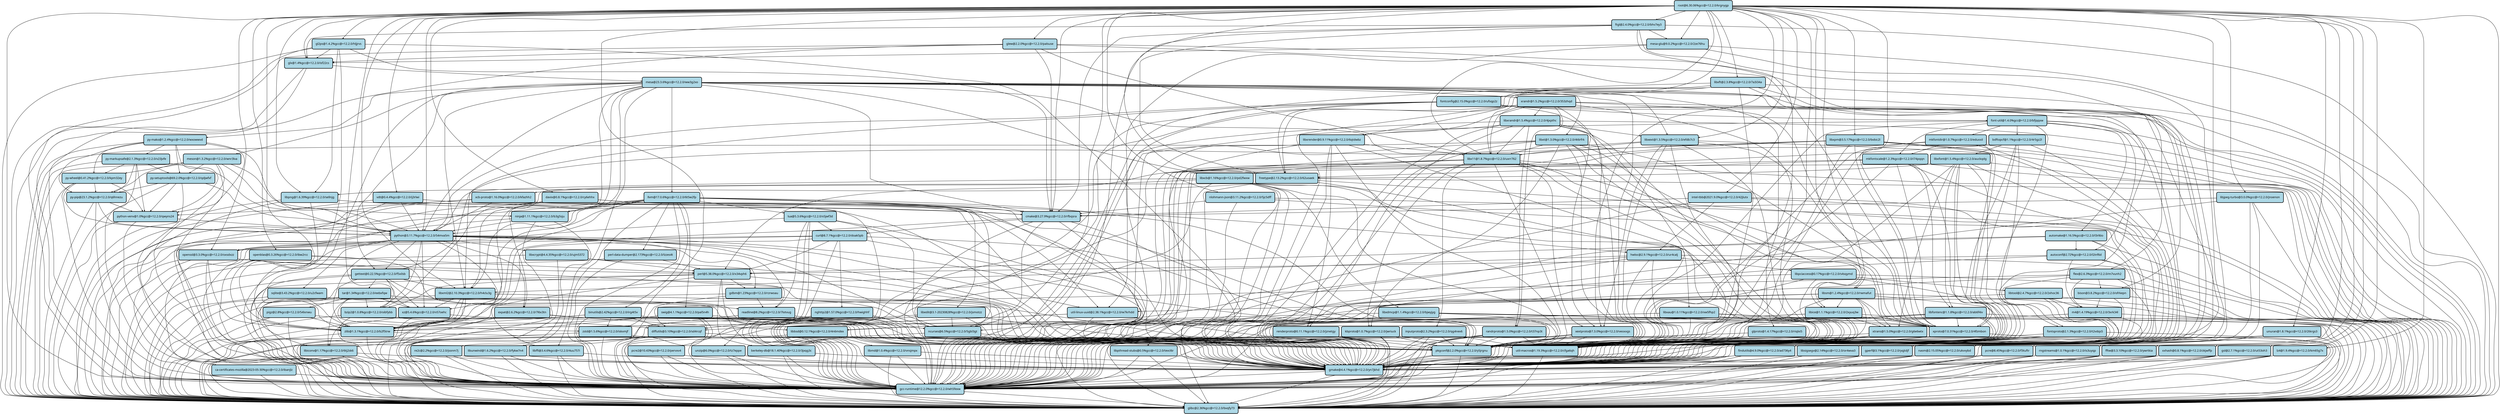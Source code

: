 digraph G {
  labelloc = "b"
  rankdir = "TB"
  ranksep = "1"
  edge[
     penwidth=2
  ]
  node[
     fontname=Monaco,
     penwidth=4,
     fontsize=24,
     margin=.4,
     shape=box,
     fillcolor=lightblue,
     style="rounded,filled"
  ]

  "6tj2sk62jexhvy65uwi4jxkhwbmwqluc" [label="libiconv@1.17%gcc@=12.2.0/6tj2sk6"]
  "l2inf6dz7rbii4kf6a7thsuqvfpp7i5f" [label="autoconf@2.72%gcc@=12.2.0/l2inf6d"]
  "tevcl6rbixeqcj4v36c4qttitbxjppyp" [label="libpthread-stubs@0.5%gcc@=12.2.0/tevcl6r"]
  "pd2fwxw4g2w6loag5kmvmxsaqvhssoey" [label="libxcb@1.16%gcc@=12.2.0/pd2fwxw"]
  "uxrr762kotcoadeix5edhvxl45lvbuwk" [label="libx11@1.8.7%gcc@=12.2.0/uxrr762"]
  "hljjrvsu562p2amgjbn4gd5rbg2nk25m" [label="gl2ps@1.4.2%gcc@=12.2.0/hljjrvs"]
  "ibanjlzcxhn773kev2o6lqnkcnsw6d3u" [label="ca-certificates-mozilla@2023-05-30%gcc@=12.2.0/ibanjlz"]
  "efdb7c3ctufv7kbfj4ee5qncykmltt7b" [label="libxext@1.3.5%gcc@=12.2.0/efdb7c3"]
  "tz7eppew4hzn7eyjjqis6p6xxvuo2kvg" [label="unzip@6.0%gcc@=12.2.0/tz7eppe"]
  "353zhqdx7nz5d6ll5ayqq5hz5b5leyml" [label="xrandr@1.5.2%gcc@=12.2.0/353zhqd"]
  "yn7jkhdpyrariuj4xow4lqsk54x5zhvi" [label="gmake@4.4.1%gcc@=12.2.0/yn7jkhd"]
  "wnr3lva4dv7hj6dvs4rpjlgqnkwzi5vt" [label="meson@1.3.2%gcc@=12.2.0/wnr3lva"]
  "vnsjmpxunhi2d7q5btljqq2v2ihdvffg" [label="libmd@1.0.4%gcc@=12.2.0/vnsjmpx"]
  "palsuse3zxdhuz67yh7anm4gvojijlbn" [label="glew@2.2.0%gcc@=12.2.0/palsuse"]
  "5gbl3gtoufnilsa2c22irjkl2dfq3ldm" [label="ncurses@6.5%gcc@=12.2.0/5gbl3gt"]
  "yqjtdjflwwgi4u4hvskvl5cztrun43ah" [label="gperf@3.1%gcc@=12.2.0/yqjtdjf"]
  "6qtdwbz3r7eg24by6bfhqxf4czzme7pg" [label="libxrender@0.9.11%gcc@=12.2.0/6qtdwbz"]
  "h4clu3griyyshwijblsfzehtuakxci5t" [label="libxml2@2.10.3%gcc@=12.2.0/h4clu3g"]
  "f3tuftrge7miogvhnhpvm5av2srflliv" [label="pcre@8.45%gcc@=12.2.0/f3tuftr"]
  "veoxxgst2qtkps2qz6qpj5ijeeakctmz" [label="xextproto@7.3.0%gcc@=12.2.0/veoxxgs"]
  "rzrwoaugibzyyo5q3ig5p7ng6vrzg5ae" [label="gdbm@1.23%gcc@=12.2.0/rzrwoau"]
  "lzzes4t2rgl6bkuvaqv5gjjesxwgsip3" [label="perl-data-dumper@2.173%gcc@=12.2.0/lzzes4t"]
  "wh5fexwxqmtaec2x5anxzjc7s72vne5a" [label="gcc-runtime@12.2.0%gcc@=12.2.0/wh5fexw"]
  "qwyns24kgbsckobrny5h3agr7rrsam7o" [label="python-venv@1.0%gcc@=12.2.0/qwyns24"]
  "rfbqsral7p5lugfnixuswcr3uj5bvxxw" [label="cmake@3.27.9%gcc@=12.2.0/rfbqsra"]
  "w7krhddwg5zhhrozonlxiznpwmhhmd7l" [label="util-linux-uuid@2.38.1%gcc@=12.2.0/w7krhdd"]
  "i74pqqn2kxk5tmm673tbezfdlcsqh7vf" [label="mkfontscale@1.2.3%gcc@=12.2.0/i74pqqn"]
  "q6hnezuwq2tgyyftknnagx3t7mo6upkm" [label="py-pip@23.1.2%gcc@=12.2.0/q6hnezu"]
  "x5jwf3dv6yj4zzsgliiio7kgfj2mhroc" [label="lua@5.3.6%gcc@=12.2.0/x5jwf3d"]
  "ww3g2xon4luvjcjxt7ofd43taf2nih7r" [label="mesa@23.3.6%gcc@=12.2.0/ww3g2xo"]
  "wxowwvddxt4jbb6yeb5dau6g3cz3tfeh" [label="py-mako@1.2.4%gcc@=12.2.0/wxowwvd"]
  "ab6f4ivhjwgfp5mg6xsp2id7sp4i4c3m" [label="libfontenc@1.1.8%gcc@=12.2.0/ab6f4iv"]
  "ywrtkiamawexe54b35k5jx4zdvvnoces" [label="fftw@3.3.10%gcc@=12.2.0/ywrtkia"]
  "bfjqqxwnbqgi4yp3iwklrsg3uqtzh7ha" [label="font-util@1.4.0%gcc@=12.2.0/bfjqqxw"]
  "s4sqymdpybqrvj5m7hnhicpbhffjrow5" [label="libpciaccess@0.17%gcc@=12.2.0/s4sqymd"]
  "cy6ehhxsmwusxwbghwzw4ibhyoolh5vy" [label="davix@0.8.1%gcc@=12.2.0/cy6ehhx"]
  "jznetgyoudoaucek666oyytzrwqxca52" [label="renderproto@0.11.1%gcc@=12.2.0/jznetgy"]
  "2tkrgs35dq3vdqr3v7lzuneuoj5iioef" [label="unuran@1.8.1%gcc@=12.2.0/2tkrgs3"]
  "7a3i34a6hvrdv2it2seaae5txa3ctue7" [label="libxft@2.3.8%gcc@=12.2.0/7a3i34a"]
  "4fzmbonovyj32y2mrwsls4gfvnez2dj7" [label="xproto@7.0.31%gcc@=12.2.0/4fzmbon"]
  "jssnm7j3qdxo5mxuwplwxk6qsdzrwyzi" [label="re2c@2.2%gcc@=12.2.0/jssnm7j"]
  "pal5n4hlnhjbuwylohmtph4ya4epsfil" [label="swig@4.1.1%gcc@=12.2.0/pal5n4h"]
  "v57oehcqufl35hn223jgmv2rtihlvjjp" [label="xz@5.4.6%gcc@=12.2.0/v57oehc"]
  "jnoenon2izhkndolpuhsbqoellqvowkz" [label="libjpeg-turbo@3.0.0%gcc@=12.2.0/jnoenon"]
  "ofrkepn43tqte7k2on2j3ppdpsopd2kc" [label="bison@3.8.2%gcc@=12.2.0/ofrkepn"]
  "3xrk34lee4i7lnz4rcrlrcz7cry73hd4" [label="m4@1.4.19%gcc@=12.2.0/3xrk34l"]
  "bhv7ey3kb4e3roezgyhd2bj2dm7y3yrc" [label="ftgl@2.4.0%gcc@=12.2.0/bhv7ey3"]
  "b3g5sjulvb6le5wns7mdu2sv4mo73qez" [label="ninja@1.11.1%gcc@=12.2.0/b3g5sju"]
  "kpm32ey7mceroeh4lx6uaxaxtafqzzub" [label="py-wheel@0.41.2%gcc@=12.2.0/kpm32ey"]
  "ibw2rccxd4pvu3ruilpw7rdkpxq2i2q4" [label="openblas@0.3.26%gcc@=12.2.0/ibw2rcc"]
  "or4wva3f4lwahz3dkhuozs5k63s2ezrv" [label="libsigsegv@2.14%gcc@=12.2.0/or4wva3"]
  "6t5w2fp5p74mfxhdeblrs5pqcyj5pydy" [label="llvm@17.0.6%gcc@=12.2.0/6t5w2fp"]
  "doak5pbm6fmcgwume4ls7n32qoaqih32" [label="curl@8.7.1%gcc@=12.2.0/doak5pb"]
  "4t6rfrk77jp7yngqeywgkqgblzyelcb5" [label="libxt@1.3.0%gcc@=12.2.0/4t6rfrk"]
  "oxsdxzzguacqpmiq3t3s4zhokx2ixn2f" [label="openssl@3.3.0%gcc@=12.2.0/oxsdxzz"]
  "m7vunh2op5pjadgcl5ldrgs3rd3ukwu5" [label="flex@2.6.3%gcc@=12.2.0/m7vunh2"]
  "bjwyjygpmldm6fawkjt2oiz67grtyhvp" [label="libxdmcp@1.1.4%gcc@=12.2.0/bjwyjyg"]
  "7lotvugpsarzdvliqe52g3mtr54an755" [label="readline@8.2%gcc@=12.2.0/7lotvug"]
  "g6e6wtxac4m5mhx5kkovjxvnjlevcrcb" [label="xtrans@1.5.0%gcc@=12.2.0/g6e6wtx"]
  "qg4nev6pyjrijpmflbs73nmj5rwgiagg" [label="inputproto@2.3.2%gcc@=12.2.0/qg4nev6"]
  "2xhoc36a5dtnufrbnsj2kwe7oj34egdl" [label="libtool@2.4.7%gcc@=12.2.0/2xhoc36"]
  "t37np3ts27lf6s335yvwxnh54vgrtvjn" [label="randrproto@1.5.0%gcc@=12.2.0/t37np3t"]
  "riqlxi5d77hkfuksez3fksplcsiqzksk" [label="glproto@1.4.17%gcc@=12.2.0/riqlxi5"]
  "ujm5372ltbszjhcy63c6jyqqula2ixf5" [label="libxcrypt@4.4.35%gcc@=12.2.0/ujm5372"]
  "zkjwffpzhg4wsf7ledodk27q67ljz2de" [label="xxhash@0.8.1%gcc@=12.2.0/zkjwffp"]
  "3jxqg3chijrrvvmtix2bdibxszokj74k" [label="berkeley-db@18.1.40%gcc@=12.2.0/3jxqg3c"]
  "u2cfwamcquwo3kjdzsplsmx223g7ovlr" [label="sqlite@3.43.2%gcc@=12.2.0/u2cfwam"]
  "jsmotzz3p4j3a6n5qld5cpcylc7zmbqm" [label="libedit@3.1-20230828%gcc@=12.2.0/jsmotzz"]
  "bvbic2lw42ata52o5s2fqgxzraplzqyf" [label="libxpm@3.5.17%gcc@=12.2.0/bvbic2l"]
  "eebxfqw3yn33opzsdu4pwbaxvrynci4i" [label="tar@1.34%gcc@=12.2.0/eebxfqw"]
  "54lxnwu6cdlxmhi22gmsbvcxl4iidqy7" [label="pigz@2.8%gcc@=12.2.0/54lxnwu"]
  "kfazhh2kls7yqnoqxy23ii3kfylkeadj" [label="xcb-proto@1.16.0%gcc@=12.2.0/kfazhh2"]
  "pervxv4aehlsp34lp2tkak7kt2teubns" [label="pcre2@10.43%gcc@=12.2.0/pervxv4"]
  "is3uyqpvrhf5lmwk63kfwf7ilbxfylb5" [label="rngstreams@1.0.1%gcc@=12.2.0/is3uyqp"]
  "hwighhfllj2jumjvjekvjqu7x4c5xrsz" [label="nghttp2@1.57.0%gcc@=12.2.0/hwighhf"]
  "bvqfy73zr3su2dnlqwc3y4e4ywpxurno" [label="glibc@2.36%gcc@=12.2.0/bvqfy73"]
  "krgnygpwiqcmmofocw6s7cmjvl3zg3ow" [label="root@6.30.06%gcc@=12.2.0/krgnygp"]
  "cfga6qh2kkatejl6oybwozjnytmwxbhm" [label="util-macros@1.19.3%gcc@=12.2.0/cfga6qh"]
  "ut53oh3jf4dhulc5roz72gkzoehl7njr" [label="gsl@2.7.1%gcc@=12.2.0/ut53oh3"]
  "5jc5dffkqcsrpexc5b6kl7wfesyqggwc" [label="nlohmann-json@3.11.2%gcc@=12.2.0/5jc5dff"]
  "4n6mdexetqqzj7upavov5td2awnph6rq" [label="libbsd@0.12.1%gcc@=12.2.0/4n6mdex"]
  "x34vph6abwgottmgic5zewz4ao4xv5w7" [label="perl@5.38.0%gcc@=12.2.0/x34vph6"]
  "ad736y4w7m6bkj5nfaamu2zgfxiv3wxq" [label="findutils@4.9.0%gcc@=12.2.0/ad736y4"]
  "irg4t5vnwklit7iq3vdj4nhvkupgwxkj" [label="binutils@2.42%gcc@=12.2.0/irg4t5v"]
  "rwmafutdjqoku6i5rrhazqddqidynowd" [label="libsm@1.2.4%gcc@=12.2.0/rwmafut"]
  "4r5gz2l2uz2xe2ezrvmjzjrnafy2bvz4" [label="bdftopcf@1.1%gcc@=12.2.0/4r5gz2l"]
  "auckqdgfz3qz4dn2crtn3klbo5g5znw4" [label="libxfont@1.5.4%gcc@=12.2.0/auckqdg"]
  "l3rl6iolljrsx5ycfjtbgolvtjabvwel" [label="automake@1.16.5%gcc@=12.2.0/l3rl6io"]
  "7l6x3tneyiytevxsxyqzkmugdwxky4ke" [label="expat@2.6.2%gcc@=12.2.0/7l6x3tn"]
  "ufsqp2zuvotui2ha4etcns5l32p52tfb" [label="fontconfig@2.15.0%gcc@=12.2.0/ufsqp2z"]
  "fykw7n4svrccnzoxowocwjreki35qosq" [label="libunwind@1.6.2%gcc@=12.2.0/fykw7n4"]
  "ij3rlwi2jpsax7dmhgsyox6v5tgpqhuv" [label="vdt@0.4.4%gcc@=12.2.0/ij3rlwi"]
  "jwriuckcrnlmngjmovo54prkqe62fauj" [label="kbproto@1.0.7%gcc@=12.2.0/jwriuck"]
  "qdjwfxfmcia4bkp7zu7bm463aeams7dz" [label="py-setuptools@69.2.0%gcc@=12.2.0/qdjwfxf"]
  "xw5fhp2rgm7zvoevsf3hac3vumt42r7r" [label="libxau@1.0.11%gcc@=12.2.0/xw5fhp2"]
  "v23jvfehcvzsidlupkj44cqqdsopdjbk" [label="py-markupsafe@2.1.3%gcc@=12.2.0/v23jvfe"]
  "t2vdqs5ups6eza5r6atlxqc6ax7kshyi" [label="fontsproto@2.1.3%gcc@=12.2.0/t2vdqs5"]
  "km65g7x65u5jat6dz6dwof4gkyplie6a" [label="lz4@1.9.4%gcc@=12.2.0/km65g7x"]
  "ur4caljqwznqbgljhxmfqyvbv7zctweq" [label="hwloc@2.9.1%gcc@=12.2.0/ur4calj"]
  "2ze76huaykes3lpsqgpyojyqqcgoiyix" [label="mesa-glu@9.0.2%gcc@=12.2.0/2ze76hu"]
  "f5xilsbidv7rvyz5ausyr45wmanjkc43" [label="gettext@0.22.5%gcc@=12.2.0/f5xilsb"]
  "4uu757izxjifs7teewgbnrq6eeayl246" [label="libffi@3.4.6%gcc@=12.2.0/4uu757i"]
  "eduxxilc4rdn7m2losoi56yu2ipbuguf" [label="mkfontdir@1.0.7%gcc@=12.2.0/eduxxil"]
  "62uoaekqfdq37psaclrypkrsfq2dygn5" [label="freetype@2.13.2%gcc@=12.2.0/62uoaek"]
  "b2f5trwazmv6xxrpvb73yuujxolpyqyv" [label="zlib@1.3.1%gcc@=12.2.0/b2f5trw"]
  "54mva5mv7anxlxhyqqrhpnbzehonvw6x" [label="python@3.11.7%gcc@=12.2.0/54mva5m"]
  "oibfybbrbz6dc6g2zj456552hh533zfl" [label="bzip2@1.0.8%gcc@=12.2.0/oibfybb"]
  "2xyuq3wyfhvbd7w7tq3vcrd26vl6mtfq" [label="libice@1.1.1%gcc@=12.2.0/2xyuq3w"]
  "ukvvybdpf3cwdhdrdmoksc6frfnyyycy" [label="nasm@2.15.05%gcc@=12.2.0/ukvvybd"]
  "sd4rcqfrw7647h66rjebuz7mfhdluvlf" [label="diffutils@3.10%gcc@=12.2.0/sd4rcqf"]
  "4jxpthcm2cnhbvti62xwnjeg7sejklbj" [label="libxrandr@1.5.4%gcc@=12.2.0/4jxpthc"]
  "42jlutxva7bgrknjfeagwwudltyqtrp4" [label="intel-tbb@2021.9.0%gcc@=12.2.0/42jlutx"]
  "sellnjgphtv2snfwnlsh3spgk6em2trd" [label="libpng@1.6.39%gcc@=12.2.0/sellnjg"]
  "iskxmjfbxtzpfzsvybekkttkqxor6eva" [label="zstd@1.5.6%gcc@=12.2.0/iskxmjf"]
  "isf22csmahgw2yq2noickq6xfdqcdsea" [label="glx@1.4%gcc@=12.2.0/isf22cs"]
  "y5jrgnuykyveyezyc2lkxcdmvnsvf444" [label="pkgconf@2.2.0%gcc@=12.2.0/y5jrgnu"]
  "4t6rfrk77jp7yngqeywgkqgblzyelcb5" -> "rwmafutdjqoku6i5rrhazqddqidynowd"
  "qdjwfxfmcia4bkp7zu7bm463aeams7dz" -> "54mva5mv7anxlxhyqqrhpnbzehonvw6x"
  "2xyuq3wyfhvbd7w7tq3vcrd26vl6mtfq" -> "cfga6qh2kkatejl6oybwozjnytmwxbhm"
  "oibfybbrbz6dc6g2zj456552hh533zfl" -> "sd4rcqfrw7647h66rjebuz7mfhdluvlf"
  "i74pqqn2kxk5tmm673tbezfdlcsqh7vf" -> "yn7jkhdpyrariuj4xow4lqsk54x5zhvi"
  "4t6rfrk77jp7yngqeywgkqgblzyelcb5" -> "yn7jkhdpyrariuj4xow4lqsk54x5zhvi"
  "2xhoc36a5dtnufrbnsj2kwe7oj34egdl" -> "yn7jkhdpyrariuj4xow4lqsk54x5zhvi"
  "irg4t5vnwklit7iq3vdj4nhvkupgwxkj" -> "iskxmjfbxtzpfzsvybekkttkqxor6eva"
  "pal5n4hlnhjbuwylohmtph4ya4epsfil" -> "yn7jkhdpyrariuj4xow4lqsk54x5zhvi"
  "4fzmbonovyj32y2mrwsls4gfvnez2dj7" -> "wh5fexwxqmtaec2x5anxzjc7s72vne5a"
  "eduxxilc4rdn7m2losoi56yu2ipbuguf" -> "y5jrgnuykyveyezyc2lkxcdmvnsvf444"
  "rfbqsral7p5lugfnixuswcr3uj5bvxxw" -> "bvqfy73zr3su2dnlqwc3y4e4ywpxurno"
  "tevcl6rbixeqcj4v36c4qttitbxjppyp" -> "bvqfy73zr3su2dnlqwc3y4e4ywpxurno"
  "ufsqp2zuvotui2ha4etcns5l32p52tfb" -> "w7krhddwg5zhhrozonlxiznpwmhhmd7l"
  "rfbqsral7p5lugfnixuswcr3uj5bvxxw" -> "wh5fexwxqmtaec2x5anxzjc7s72vne5a"
  "b2f5trwazmv6xxrpvb73yuujxolpyqyv" -> "yn7jkhdpyrariuj4xow4lqsk54x5zhvi"
  "km65g7x65u5jat6dz6dwof4gkyplie6a" -> "bvqfy73zr3su2dnlqwc3y4e4ywpxurno"
  "jnoenon2izhkndolpuhsbqoellqvowkz" -> "bvqfy73zr3su2dnlqwc3y4e4ywpxurno"
  "wxowwvddxt4jbb6yeb5dau6g3cz3tfeh" -> "bvqfy73zr3su2dnlqwc3y4e4ywpxurno"
  "jnoenon2izhkndolpuhsbqoellqvowkz" -> "rfbqsral7p5lugfnixuswcr3uj5bvxxw"
  "4jxpthcm2cnhbvti62xwnjeg7sejklbj" -> "cfga6qh2kkatejl6oybwozjnytmwxbhm"
  "km65g7x65u5jat6dz6dwof4gkyplie6a" -> "wh5fexwxqmtaec2x5anxzjc7s72vne5a"
  "jnoenon2izhkndolpuhsbqoellqvowkz" -> "wh5fexwxqmtaec2x5anxzjc7s72vne5a"
  "ab6f4ivhjwgfp5mg6xsp2id7sp4i4c3m" -> "wh5fexwxqmtaec2x5anxzjc7s72vne5a"
  "wnr3lva4dv7hj6dvs4rpjlgqnkwzi5vt" -> "kpm32ey7mceroeh4lx6uaxaxtafqzzub"
  "x5jwf3dv6yj4zzsgliiio7kgfj2mhroc" -> "yn7jkhdpyrariuj4xow4lqsk54x5zhvi"
  "bhv7ey3kb4e3roezgyhd2bj2dm7y3yrc" -> "yn7jkhdpyrariuj4xow4lqsk54x5zhvi"
  "pervxv4aehlsp34lp2tkak7kt2teubns" -> "wh5fexwxqmtaec2x5anxzjc7s72vne5a"
  "rwmafutdjqoku6i5rrhazqddqidynowd" -> "wh5fexwxqmtaec2x5anxzjc7s72vne5a"
  "6tj2sk62jexhvy65uwi4jxkhwbmwqluc" -> "bvqfy73zr3su2dnlqwc3y4e4ywpxurno"
  "ofrkepn43tqte7k2on2j3ppdpsopd2kc" -> "yn7jkhdpyrariuj4xow4lqsk54x5zhvi"
  "krgnygpwiqcmmofocw6s7cmjvl3zg3ow" -> "h4clu3griyyshwijblsfzehtuakxci5t"
  "6tj2sk62jexhvy65uwi4jxkhwbmwqluc" -> "wh5fexwxqmtaec2x5anxzjc7s72vne5a"
  "ufsqp2zuvotui2ha4etcns5l32p52tfb" -> "62uoaekqfdq37psaclrypkrsfq2dygn5"
  "sd4rcqfrw7647h66rjebuz7mfhdluvlf" -> "bvqfy73zr3su2dnlqwc3y4e4ywpxurno"
  "4r5gz2l2uz2xe2ezrvmjzjrnafy2bvz4" -> "y5jrgnuykyveyezyc2lkxcdmvnsvf444"
  "2xyuq3wyfhvbd7w7tq3vcrd26vl6mtfq" -> "wh5fexwxqmtaec2x5anxzjc7s72vne5a"
  "krgnygpwiqcmmofocw6s7cmjvl3zg3ow" -> "isf22csmahgw2yq2noickq6xfdqcdsea"
  "s4sqymdpybqrvj5m7hnhicpbhffjrow5" -> "2xhoc36a5dtnufrbnsj2kwe7oj34egdl"
  "y5jrgnuykyveyezyc2lkxcdmvnsvf444" -> "wh5fexwxqmtaec2x5anxzjc7s72vne5a"
  "4fzmbonovyj32y2mrwsls4gfvnez2dj7" -> "cfga6qh2kkatejl6oybwozjnytmwxbhm"
  "wh5fexwxqmtaec2x5anxzjc7s72vne5a" -> "bvqfy73zr3su2dnlqwc3y4e4ywpxurno"
  "ww3g2xon4luvjcjxt7ofd43taf2nih7r" -> "b3g5sjulvb6le5wns7mdu2sv4mo73qez"
  "lzzes4t2rgl6bkuvaqv5gjjesxwgsip3" -> "bvqfy73zr3su2dnlqwc3y4e4ywpxurno"
  "6qtdwbz3r7eg24by6bfhqxf4czzme7pg" -> "wh5fexwxqmtaec2x5anxzjc7s72vne5a"
  "hwighhfllj2jumjvjekvjqu7x4c5xrsz" -> "sd4rcqfrw7647h66rjebuz7mfhdluvlf"
  "lzzes4t2rgl6bkuvaqv5gjjesxwgsip3" -> "wh5fexwxqmtaec2x5anxzjc7s72vne5a"
  "7a3i34a6hvrdv2it2seaae5txa3ctue7" -> "yn7jkhdpyrariuj4xow4lqsk54x5zhvi"
  "hljjrvsu562p2amgjbn4gd5rbg2nk25m" -> "rfbqsral7p5lugfnixuswcr3uj5bvxxw"
  "4jxpthcm2cnhbvti62xwnjeg7sejklbj" -> "bvqfy73zr3su2dnlqwc3y4e4ywpxurno"
  "6t5w2fp5p74mfxhdeblrs5pqcyj5pydy" -> "h4clu3griyyshwijblsfzehtuakxci5t"
  "u2cfwamcquwo3kjdzsplsmx223g7ovlr" -> "7lotvugpsarzdvliqe52g3mtr54an755"
  "sellnjgphtv2snfwnlsh3spgk6em2trd" -> "b2f5trwazmv6xxrpvb73yuujxolpyqyv"
  "bfjqqxwnbqgi4yp3iwklrsg3uqtzh7ha" -> "wh5fexwxqmtaec2x5anxzjc7s72vne5a"
  "veoxxgst2qtkps2qz6qpj5ijeeakctmz" -> "cfga6qh2kkatejl6oybwozjnytmwxbhm"
  "eduxxilc4rdn7m2losoi56yu2ipbuguf" -> "i74pqqn2kxk5tmm673tbezfdlcsqh7vf"
  "2xhoc36a5dtnufrbnsj2kwe7oj34egdl" -> "wh5fexwxqmtaec2x5anxzjc7s72vne5a"
  "sd4rcqfrw7647h66rjebuz7mfhdluvlf" -> "6tj2sk62jexhvy65uwi4jxkhwbmwqluc"
  "5gbl3gtoufnilsa2c22irjkl2dfq3ldm" -> "wh5fexwxqmtaec2x5anxzjc7s72vne5a"
  "cy6ehhxsmwusxwbghwzw4ibhyoolh5vy" -> "rfbqsral7p5lugfnixuswcr3uj5bvxxw"
  "rwmafutdjqoku6i5rrhazqddqidynowd" -> "cfga6qh2kkatejl6oybwozjnytmwxbhm"
  "ufsqp2zuvotui2ha4etcns5l32p52tfb" -> "y5jrgnuykyveyezyc2lkxcdmvnsvf444"
  "ukvvybdpf3cwdhdrdmoksc6frfnyyycy" -> "yn7jkhdpyrariuj4xow4lqsk54x5zhvi"
  "efdb7c3ctufv7kbfj4ee5qncykmltt7b" -> "yn7jkhdpyrariuj4xow4lqsk54x5zhvi"
  "bfjqqxwnbqgi4yp3iwklrsg3uqtzh7ha" -> "eduxxilc4rdn7m2losoi56yu2ipbuguf"
  "ad736y4w7m6bkj5nfaamu2zgfxiv3wxq" -> "yn7jkhdpyrariuj4xow4lqsk54x5zhvi"
  "x34vph6abwgottmgic5zewz4ao4xv5w7" -> "yn7jkhdpyrariuj4xow4lqsk54x5zhvi"
  "ww3g2xon4luvjcjxt7ofd43taf2nih7r" -> "m7vunh2op5pjadgcl5ldrgs3rd3ukwu5"
  "or4wva3f4lwahz3dkhuozs5k63s2ezrv" -> "bvqfy73zr3su2dnlqwc3y4e4ywpxurno"
  "f3tuftrge7miogvhnhpvm5av2srflliv" -> "wh5fexwxqmtaec2x5anxzjc7s72vne5a"
  "or4wva3f4lwahz3dkhuozs5k63s2ezrv" -> "wh5fexwxqmtaec2x5anxzjc7s72vne5a"
  "7l6x3tneyiytevxsxyqzkmugdwxky4ke" -> "yn7jkhdpyrariuj4xow4lqsk54x5zhvi"
  "krgnygpwiqcmmofocw6s7cmjvl3zg3ow" -> "ibw2rccxd4pvu3ruilpw7rdkpxq2i2q4"
  "uxrr762kotcoadeix5edhvxl45lvbuwk" -> "g6e6wtxac4m5mhx5kkovjxvnjlevcrcb"
  "ww3g2xon4luvjcjxt7ofd43taf2nih7r" -> "fykw7n4svrccnzoxowocwjreki35qosq"
  "krgnygpwiqcmmofocw6s7cmjvl3zg3ow" -> "palsuse3zxdhuz67yh7anm4gvojijlbn"
  "353zhqdx7nz5d6ll5ayqq5hz5b5leyml" -> "cfga6qh2kkatejl6oybwozjnytmwxbhm"
  "ut53oh3jf4dhulc5roz72gkzoehl7njr" -> "yn7jkhdpyrariuj4xow4lqsk54x5zhvi"
  "6qtdwbz3r7eg24by6bfhqxf4czzme7pg" -> "cfga6qh2kkatejl6oybwozjnytmwxbhm"
  "w7krhddwg5zhhrozonlxiznpwmhhmd7l" -> "bvqfy73zr3su2dnlqwc3y4e4ywpxurno"
  "kfazhh2kls7yqnoqxy23ii3kfylkeadj" -> "qwyns24kgbsckobrny5h3agr7rrsam7o"
  "krgnygpwiqcmmofocw6s7cmjvl3zg3ow" -> "5gbl3gtoufnilsa2c22irjkl2dfq3ldm"
  "jznetgyoudoaucek666oyytzrwqxca52" -> "wh5fexwxqmtaec2x5anxzjc7s72vne5a"
  "w7krhddwg5zhhrozonlxiznpwmhhmd7l" -> "wh5fexwxqmtaec2x5anxzjc7s72vne5a"
  "ww3g2xon4luvjcjxt7ofd43taf2nih7r" -> "f5xilsbidv7rvyz5ausyr45wmanjkc43"
  "veoxxgst2qtkps2qz6qpj5ijeeakctmz" -> "bvqfy73zr3su2dnlqwc3y4e4ywpxurno"
  "b3g5sjulvb6le5wns7mdu2sv4mo73qez" -> "bvqfy73zr3su2dnlqwc3y4e4ywpxurno"
  "v23jvfehcvzsidlupkj44cqqdsopdjbk" -> "qwyns24kgbsckobrny5h3agr7rrsam7o"
  "bfjqqxwnbqgi4yp3iwklrsg3uqtzh7ha" -> "cfga6qh2kkatejl6oybwozjnytmwxbhm"
  "b3g5sjulvb6le5wns7mdu2sv4mo73qez" -> "wh5fexwxqmtaec2x5anxzjc7s72vne5a"
  "qdjwfxfmcia4bkp7zu7bm463aeams7dz" -> "bvqfy73zr3su2dnlqwc3y4e4ywpxurno"
  "u2cfwamcquwo3kjdzsplsmx223g7ovlr" -> "bvqfy73zr3su2dnlqwc3y4e4ywpxurno"
  "auckqdgfz3qz4dn2crtn3klbo5g5znw4" -> "cfga6qh2kkatejl6oybwozjnytmwxbhm"
  "l2inf6dz7rbii4kf6a7thsuqvfpp7i5f" -> "bvqfy73zr3su2dnlqwc3y4e4ywpxurno"
  "sellnjgphtv2snfwnlsh3spgk6em2trd" -> "rfbqsral7p5lugfnixuswcr3uj5bvxxw"
  "oxsdxzzguacqpmiq3t3s4zhokx2ixn2f" -> "bvqfy73zr3su2dnlqwc3y4e4ywpxurno"
  "hljjrvsu562p2amgjbn4gd5rbg2nk25m" -> "bvqfy73zr3su2dnlqwc3y4e4ywpxurno"
  "bjwyjygpmldm6fawkjt2oiz67grtyhvp" -> "yn7jkhdpyrariuj4xow4lqsk54x5zhvi"
  "bfjqqxwnbqgi4yp3iwklrsg3uqtzh7ha" -> "4r5gz2l2uz2xe2ezrvmjzjrnafy2bvz4"
  "oxsdxzzguacqpmiq3t3s4zhokx2ixn2f" -> "wh5fexwxqmtaec2x5anxzjc7s72vne5a"
  "6qtdwbz3r7eg24by6bfhqxf4czzme7pg" -> "jznetgyoudoaucek666oyytzrwqxca52"
  "42jlutxva7bgrknjfeagwwudltyqtrp4" -> "rfbqsral7p5lugfnixuswcr3uj5bvxxw"
  "fykw7n4svrccnzoxowocwjreki35qosq" -> "bvqfy73zr3su2dnlqwc3y4e4ywpxurno"
  "doak5pbm6fmcgwume4ls7n32qoaqih32" -> "bvqfy73zr3su2dnlqwc3y4e4ywpxurno"
  "krgnygpwiqcmmofocw6s7cmjvl3zg3ow" -> "b2f5trwazmv6xxrpvb73yuujxolpyqyv"
  "f5xilsbidv7rvyz5ausyr45wmanjkc43" -> "yn7jkhdpyrariuj4xow4lqsk54x5zhvi"
  "353zhqdx7nz5d6ll5ayqq5hz5b5leyml" -> "wh5fexwxqmtaec2x5anxzjc7s72vne5a"
  "xw5fhp2rgm7zvoevsf3hac3vumt42r7r" -> "4fzmbonovyj32y2mrwsls4gfvnez2dj7"
  "palsuse3zxdhuz67yh7anm4gvojijlbn" -> "isf22csmahgw2yq2noickq6xfdqcdsea"
  "kpm32ey7mceroeh4lx6uaxaxtafqzzub" -> "qwyns24kgbsckobrny5h3agr7rrsam7o"
  "4jxpthcm2cnhbvti62xwnjeg7sejklbj" -> "6qtdwbz3r7eg24by6bfhqxf4czzme7pg"
  "2xhoc36a5dtnufrbnsj2kwe7oj34egdl" -> "ad736y4w7m6bkj5nfaamu2zgfxiv3wxq"
  "pd2fwxw4g2w6loag5kmvmxsaqvhssoey" -> "y5jrgnuykyveyezyc2lkxcdmvnsvf444"
  "auckqdgfz3qz4dn2crtn3klbo5g5znw4" -> "bvqfy73zr3su2dnlqwc3y4e4ywpxurno"
  "palsuse3zxdhuz67yh7anm4gvojijlbn" -> "uxrr762kotcoadeix5edhvxl45lvbuwk"
  "7l6x3tneyiytevxsxyqzkmugdwxky4ke" -> "wh5fexwxqmtaec2x5anxzjc7s72vne5a"
  "6t5w2fp5p74mfxhdeblrs5pqcyj5pydy" -> "54mva5mv7anxlxhyqqrhpnbzehonvw6x"
  "isf22csmahgw2yq2noickq6xfdqcdsea" -> "ww3g2xon4luvjcjxt7ofd43taf2nih7r"
  "cy6ehhxsmwusxwbghwzw4ibhyoolh5vy" -> "w7krhddwg5zhhrozonlxiznpwmhhmd7l"
  "ww3g2xon4luvjcjxt7ofd43taf2nih7r" -> "353zhqdx7nz5d6ll5ayqq5hz5b5leyml"
  "irg4t5vnwklit7iq3vdj4nhvkupgwxkj" -> "yn7jkhdpyrariuj4xow4lqsk54x5zhvi"
  "m7vunh2op5pjadgcl5ldrgs3rd3ukwu5" -> "ofrkepn43tqte7k2on2j3ppdpsopd2kc"
  "yqjtdjflwwgi4u4hvskvl5cztrun43ah" -> "bvqfy73zr3su2dnlqwc3y4e4ywpxurno"
  "i74pqqn2kxk5tmm673tbezfdlcsqh7vf" -> "cfga6qh2kkatejl6oybwozjnytmwxbhm"
  "4t6rfrk77jp7yngqeywgkqgblzyelcb5" -> "cfga6qh2kkatejl6oybwozjnytmwxbhm"
  "rfbqsral7p5lugfnixuswcr3uj5bvxxw" -> "5gbl3gtoufnilsa2c22irjkl2dfq3ldm"
  "hljjrvsu562p2amgjbn4gd5rbg2nk25m" -> "sellnjgphtv2snfwnlsh3spgk6em2trd"
  "sellnjgphtv2snfwnlsh3spgk6em2trd" -> "bvqfy73zr3su2dnlqwc3y4e4ywpxurno"
  "6t5w2fp5p74mfxhdeblrs5pqcyj5pydy" -> "irg4t5vnwklit7iq3vdj4nhvkupgwxkj"
  "x5jwf3dv6yj4zzsgliiio7kgfj2mhroc" -> "wh5fexwxqmtaec2x5anxzjc7s72vne5a"
  "ujm5372ltbszjhcy63c6jyqqula2ixf5" -> "bvqfy73zr3su2dnlqwc3y4e4ywpxurno"
  "cy6ehhxsmwusxwbghwzw4ibhyoolh5vy" -> "oxsdxzzguacqpmiq3t3s4zhokx2ixn2f"
  "s4sqymdpybqrvj5m7hnhicpbhffjrow5" -> "yn7jkhdpyrariuj4xow4lqsk54x5zhvi"
  "krgnygpwiqcmmofocw6s7cmjvl3zg3ow" -> "efdb7c3ctufv7kbfj4ee5qncykmltt7b"
  "t37np3ts27lf6s335yvwxnh54vgrtvjn" -> "y5jrgnuykyveyezyc2lkxcdmvnsvf444"
  "krgnygpwiqcmmofocw6s7cmjvl3zg3ow" -> "ywrtkiamawexe54b35k5jx4zdvvnoces"
  "vnsjmpxunhi2d7q5btljqq2v2ihdvffg" -> "bvqfy73zr3su2dnlqwc3y4e4ywpxurno"
  "g6e6wtxac4m5mhx5kkovjxvnjlevcrcb" -> "y5jrgnuykyveyezyc2lkxcdmvnsvf444"
  "6qtdwbz3r7eg24by6bfhqxf4czzme7pg" -> "bvqfy73zr3su2dnlqwc3y4e4ywpxurno"
  "xw5fhp2rgm7zvoevsf3hac3vumt42r7r" -> "y5jrgnuykyveyezyc2lkxcdmvnsvf444"
  "auckqdgfz3qz4dn2crtn3klbo5g5znw4" -> "62uoaekqfdq37psaclrypkrsfq2dygn5"
  "krgnygpwiqcmmofocw6s7cmjvl3zg3ow" -> "2xyuq3wyfhvbd7w7tq3vcrd26vl6mtfq"
  "ufsqp2zuvotui2ha4etcns5l32p52tfb" -> "yn7jkhdpyrariuj4xow4lqsk54x5zhvi"
  "62uoaekqfdq37psaclrypkrsfq2dygn5" -> "wh5fexwxqmtaec2x5anxzjc7s72vne5a"
  "ad736y4w7m6bkj5nfaamu2zgfxiv3wxq" -> "wh5fexwxqmtaec2x5anxzjc7s72vne5a"
  "x34vph6abwgottmgic5zewz4ao4xv5w7" -> "wh5fexwxqmtaec2x5anxzjc7s72vne5a"
  "l3rl6iolljrsx5ycfjtbgolvtjabvwel" -> "wh5fexwxqmtaec2x5anxzjc7s72vne5a"
  "i74pqqn2kxk5tmm673tbezfdlcsqh7vf" -> "wh5fexwxqmtaec2x5anxzjc7s72vne5a"
  "4t6rfrk77jp7yngqeywgkqgblzyelcb5" -> "wh5fexwxqmtaec2x5anxzjc7s72vne5a"
  "3xrk34lee4i7lnz4rcrlrcz7cry73hd4" -> "bvqfy73zr3su2dnlqwc3y4e4ywpxurno"
  "uxrr762kotcoadeix5edhvxl45lvbuwk" -> "pd2fwxw4g2w6loag5kmvmxsaqvhssoey"
  "h4clu3griyyshwijblsfzehtuakxci5t" -> "y5jrgnuykyveyezyc2lkxcdmvnsvf444"
  "cfga6qh2kkatejl6oybwozjnytmwxbhm" -> "bvqfy73zr3su2dnlqwc3y4e4ywpxurno"
  "cy6ehhxsmwusxwbghwzw4ibhyoolh5vy" -> "y5jrgnuykyveyezyc2lkxcdmvnsvf444"
  "efdb7c3ctufv7kbfj4ee5qncykmltt7b" -> "y5jrgnuykyveyezyc2lkxcdmvnsvf444"
  "tevcl6rbixeqcj4v36c4qttitbxjppyp" -> "yn7jkhdpyrariuj4xow4lqsk54x5zhvi"
  "bhv7ey3kb4e3roezgyhd2bj2dm7y3yrc" -> "wh5fexwxqmtaec2x5anxzjc7s72vne5a"
  "pal5n4hlnhjbuwylohmtph4ya4epsfil" -> "y5jrgnuykyveyezyc2lkxcdmvnsvf444"
  "h4clu3griyyshwijblsfzehtuakxci5t" -> "6tj2sk62jexhvy65uwi4jxkhwbmwqluc"
  "krgnygpwiqcmmofocw6s7cmjvl3zg3ow" -> "rfbqsral7p5lugfnixuswcr3uj5bvxxw"
  "rwmafutdjqoku6i5rrhazqddqidynowd" -> "g6e6wtxac4m5mhx5kkovjxvnjlevcrcb"
  "doak5pbm6fmcgwume4ls7n32qoaqih32" -> "hwighhfllj2jumjvjekvjqu7x4c5xrsz"
  "jsmotzz3p4j3a6n5qld5cpcylc7zmbqm" -> "y5jrgnuykyveyezyc2lkxcdmvnsvf444"
  "iskxmjfbxtzpfzsvybekkttkqxor6eva" -> "yn7jkhdpyrariuj4xow4lqsk54x5zhvi"
  "uxrr762kotcoadeix5edhvxl45lvbuwk" -> "4fzmbonovyj32y2mrwsls4gfvnez2dj7"
  "4r5gz2l2uz2xe2ezrvmjzjrnafy2bvz4" -> "yn7jkhdpyrariuj4xow4lqsk54x5zhvi"
  "5jc5dffkqcsrpexc5b6kl7wfesyqggwc" -> "bvqfy73zr3su2dnlqwc3y4e4ywpxurno"
  "5jc5dffkqcsrpexc5b6kl7wfesyqggwc" -> "rfbqsral7p5lugfnixuswcr3uj5bvxxw"
  "krgnygpwiqcmmofocw6s7cmjvl3zg3ow" -> "4fzmbonovyj32y2mrwsls4gfvnez2dj7"
  "2xyuq3wyfhvbd7w7tq3vcrd26vl6mtfq" -> "g6e6wtxac4m5mhx5kkovjxvnjlevcrcb"
  "2tkrgs35dq3vdqr3v7lzuneuoj5iioef" -> "is3uyqpvrhf5lmwk63kfwf7ilbxfylb5"
  "t2vdqs5ups6eza5r6atlxqc6ax7kshyi" -> "y5jrgnuykyveyezyc2lkxcdmvnsvf444"
  "2xyuq3wyfhvbd7w7tq3vcrd26vl6mtfq" -> "4n6mdexetqqzj7upavov5td2awnph6rq"
  "6t5w2fp5p74mfxhdeblrs5pqcyj5pydy" -> "v57oehcqufl35hn223jgmv2rtihlvjjp"
  "62uoaekqfdq37psaclrypkrsfq2dygn5" -> "bvqfy73zr3su2dnlqwc3y4e4ywpxurno"
  "4uu757izxjifs7teewgbnrq6eeayl246" -> "yn7jkhdpyrariuj4xow4lqsk54x5zhvi"
  "6t5w2fp5p74mfxhdeblrs5pqcyj5pydy" -> "bvqfy73zr3su2dnlqwc3y4e4ywpxurno"
  "riqlxi5d77hkfuksez3fksplcsiqzksk" -> "y5jrgnuykyveyezyc2lkxcdmvnsvf444"
  "wxowwvddxt4jbb6yeb5dau6g3cz3tfeh" -> "kpm32ey7mceroeh4lx6uaxaxtafqzzub"
  "v57oehcqufl35hn223jgmv2rtihlvjjp" -> "yn7jkhdpyrariuj4xow4lqsk54x5zhvi"
  "6t5w2fp5p74mfxhdeblrs5pqcyj5pydy" -> "lzzes4t2rgl6bkuvaqv5gjjesxwgsip3"
  "oibfybbrbz6dc6g2zj456552hh533zfl" -> "bvqfy73zr3su2dnlqwc3y4e4ywpxurno"
  "rfbqsral7p5lugfnixuswcr3uj5bvxxw" -> "b2f5trwazmv6xxrpvb73yuujxolpyqyv"
  "ukvvybdpf3cwdhdrdmoksc6frfnyyycy" -> "wh5fexwxqmtaec2x5anxzjc7s72vne5a"
  "krgnygpwiqcmmofocw6s7cmjvl3zg3ow" -> "62uoaekqfdq37psaclrypkrsfq2dygn5"
  "bhv7ey3kb4e3roezgyhd2bj2dm7y3yrc" -> "2ze76huaykes3lpsqgpyojyqqcgoiyix"
  "uxrr762kotcoadeix5edhvxl45lvbuwk" -> "bvqfy73zr3su2dnlqwc3y4e4ywpxurno"
  "krgnygpwiqcmmofocw6s7cmjvl3zg3ow" -> "ij3rlwi2jpsax7dmhgsyox6v5tgpqhuv"
  "krgnygpwiqcmmofocw6s7cmjvl3zg3ow" -> "iskxmjfbxtzpfzsvybekkttkqxor6eva"
  "krgnygpwiqcmmofocw6s7cmjvl3zg3ow" -> "bvqfy73zr3su2dnlqwc3y4e4ywpxurno"
  "oxsdxzzguacqpmiq3t3s4zhokx2ixn2f" -> "ibanjlzcxhn773kev2o6lqnkcnsw6d3u"
  "eduxxilc4rdn7m2losoi56yu2ipbuguf" -> "cfga6qh2kkatejl6oybwozjnytmwxbhm"
  "2ze76huaykes3lpsqgpyojyqqcgoiyix" -> "yn7jkhdpyrariuj4xow4lqsk54x5zhvi"
  "t37np3ts27lf6s335yvwxnh54vgrtvjn" -> "yn7jkhdpyrariuj4xow4lqsk54x5zhvi"
  "sd4rcqfrw7647h66rjebuz7mfhdluvlf" -> "yn7jkhdpyrariuj4xow4lqsk54x5zhvi"
  "isf22csmahgw2yq2noickq6xfdqcdsea" -> "wh5fexwxqmtaec2x5anxzjc7s72vne5a"
  "ww3g2xon4luvjcjxt7ofd43taf2nih7r" -> "54mva5mv7anxlxhyqqrhpnbzehonvw6x"
  "xw5fhp2rgm7zvoevsf3hac3vumt42r7r" -> "yn7jkhdpyrariuj4xow4lqsk54x5zhvi"
  "kfazhh2kls7yqnoqxy23ii3kfylkeadj" -> "54mva5mv7anxlxhyqqrhpnbzehonvw6x"
  "pd2fwxw4g2w6loag5kmvmxsaqvhssoey" -> "xw5fhp2rgm7zvoevsf3hac3vumt42r7r"
  "jwriuckcrnlmngjmovo54prkqe62fauj" -> "cfga6qh2kkatejl6oybwozjnytmwxbhm"
  "v23jvfehcvzsidlupkj44cqqdsopdjbk" -> "54mva5mv7anxlxhyqqrhpnbzehonvw6x"
  "54mva5mv7anxlxhyqqrhpnbzehonvw6x" -> "7l6x3tneyiytevxsxyqzkmugdwxky4ke"
  "hljjrvsu562p2amgjbn4gd5rbg2nk25m" -> "yn7jkhdpyrariuj4xow4lqsk54x5zhvi"
  "jssnm7j3qdxo5mxuwplwxk6qsdzrwyzi" -> "bvqfy73zr3su2dnlqwc3y4e4ywpxurno"
  "palsuse3zxdhuz67yh7anm4gvojijlbn" -> "wh5fexwxqmtaec2x5anxzjc7s72vne5a"
  "6t5w2fp5p74mfxhdeblrs5pqcyj5pydy" -> "5gbl3gtoufnilsa2c22irjkl2dfq3ldm"
  "h4clu3griyyshwijblsfzehtuakxci5t" -> "yn7jkhdpyrariuj4xow4lqsk54x5zhvi"
  "efdb7c3ctufv7kbfj4ee5qncykmltt7b" -> "veoxxgst2qtkps2qz6qpj5ijeeakctmz"
  "eduxxilc4rdn7m2losoi56yu2ipbuguf" -> "wh5fexwxqmtaec2x5anxzjc7s72vne5a"
  "cy6ehhxsmwusxwbghwzw4ibhyoolh5vy" -> "yn7jkhdpyrariuj4xow4lqsk54x5zhvi"
  "bfjqqxwnbqgi4yp3iwklrsg3uqtzh7ha" -> "l2inf6dz7rbii4kf6a7thsuqvfpp7i5f"
  "54mva5mv7anxlxhyqqrhpnbzehonvw6x" -> "ujm5372ltbszjhcy63c6jyqqula2ixf5"
  "54mva5mv7anxlxhyqqrhpnbzehonvw6x" -> "oibfybbrbz6dc6g2zj456552hh533zfl"
  "ur4caljqwznqbgljhxmfqyvbv7zctweq" -> "y5jrgnuykyveyezyc2lkxcdmvnsvf444"
  "pd2fwxw4g2w6loag5kmvmxsaqvhssoey" -> "yn7jkhdpyrariuj4xow4lqsk54x5zhvi"
  "krgnygpwiqcmmofocw6s7cmjvl3zg3ow" -> "sellnjgphtv2snfwnlsh3spgk6em2trd"
  "hwighhfllj2jumjvjekvjqu7x4c5xrsz" -> "bvqfy73zr3su2dnlqwc3y4e4ywpxurno"
  "hwighhfllj2jumjvjekvjqu7x4c5xrsz" -> "wh5fexwxqmtaec2x5anxzjc7s72vne5a"
  "bvbic2lw42ata52o5s2fqgxzraplzqyf" -> "f5xilsbidv7rvyz5ausyr45wmanjkc43"
  "bvbic2lw42ata52o5s2fqgxzraplzqyf" -> "4fzmbonovyj32y2mrwsls4gfvnez2dj7"
  "7lotvugpsarzdvliqe52g3mtr54an755" -> "yn7jkhdpyrariuj4xow4lqsk54x5zhvi"
  "wnr3lva4dv7hj6dvs4rpjlgqnkwzi5vt" -> "q6hnezuwq2tgyyftknnagx3t7mo6upkm"
  "jwriuckcrnlmngjmovo54prkqe62fauj" -> "bvqfy73zr3su2dnlqwc3y4e4ywpxurno"
  "irg4t5vnwklit7iq3vdj4nhvkupgwxkj" -> "sd4rcqfrw7647h66rjebuz7mfhdluvlf"
  "kpm32ey7mceroeh4lx6uaxaxtafqzzub" -> "54mva5mv7anxlxhyqqrhpnbzehonvw6x"
  "rwmafutdjqoku6i5rrhazqddqidynowd" -> "2xyuq3wyfhvbd7w7tq3vcrd26vl6mtfq"
  "7l6x3tneyiytevxsxyqzkmugdwxky4ke" -> "4n6mdexetqqzj7upavov5td2awnph6rq"
  "kfazhh2kls7yqnoqxy23ii3kfylkeadj" -> "wh5fexwxqmtaec2x5anxzjc7s72vne5a"
  "ij3rlwi2jpsax7dmhgsyox6v5tgpqhuv" -> "54mva5mv7anxlxhyqqrhpnbzehonvw6x"
  "ww3g2xon4luvjcjxt7ofd43taf2nih7r" -> "efdb7c3ctufv7kbfj4ee5qncykmltt7b"
  "efdb7c3ctufv7kbfj4ee5qncykmltt7b" -> "uxrr762kotcoadeix5edhvxl45lvbuwk"
  "krgnygpwiqcmmofocw6s7cmjvl3zg3ow" -> "bhv7ey3kb4e3roezgyhd2bj2dm7y3yrc"
  "v23jvfehcvzsidlupkj44cqqdsopdjbk" -> "wh5fexwxqmtaec2x5anxzjc7s72vne5a"
  "u2cfwamcquwo3kjdzsplsmx223g7ovlr" -> "b2f5trwazmv6xxrpvb73yuujxolpyqyv"
  "eebxfqw3yn33opzsdu4pwbaxvrynci4i" -> "54lxnwu6cdlxmhi22gmsbvcxl4iidqy7"
  "4n6mdexetqqzj7upavov5td2awnph6rq" -> "vnsjmpxunhi2d7q5btljqq2v2ihdvffg"
  "t2vdqs5ups6eza5r6atlxqc6ax7kshyi" -> "yn7jkhdpyrariuj4xow4lqsk54x5zhvi"
  "oxsdxzzguacqpmiq3t3s4zhokx2ixn2f" -> "b2f5trwazmv6xxrpvb73yuujxolpyqyv"
  "ibw2rccxd4pvu3ruilpw7rdkpxq2i2q4" -> "yn7jkhdpyrariuj4xow4lqsk54x5zhvi"
  "x5jwf3dv6yj4zzsgliiio7kgfj2mhroc" -> "5gbl3gtoufnilsa2c22irjkl2dfq3ldm"
  "riqlxi5d77hkfuksez3fksplcsiqzksk" -> "yn7jkhdpyrariuj4xow4lqsk54x5zhvi"
  "irg4t5vnwklit7iq3vdj4nhvkupgwxkj" -> "y5jrgnuykyveyezyc2lkxcdmvnsvf444"
  "doak5pbm6fmcgwume4ls7n32qoaqih32" -> "b2f5trwazmv6xxrpvb73yuujxolpyqyv"
  "42jlutxva7bgrknjfeagwwudltyqtrp4" -> "yn7jkhdpyrariuj4xow4lqsk54x5zhvi"
  "2xyuq3wyfhvbd7w7tq3vcrd26vl6mtfq" -> "bvqfy73zr3su2dnlqwc3y4e4ywpxurno"
  "i74pqqn2kxk5tmm673tbezfdlcsqh7vf" -> "ab6f4ivhjwgfp5mg6xsp2id7sp4i4c3m"
  "bhv7ey3kb4e3roezgyhd2bj2dm7y3yrc" -> "isf22csmahgw2yq2noickq6xfdqcdsea"
  "qg4nev6pyjrijpmflbs73nmj5rwgiagg" -> "cfga6qh2kkatejl6oybwozjnytmwxbhm"
  "g6e6wtxac4m5mhx5kkovjxvnjlevcrcb" -> "yn7jkhdpyrariuj4xow4lqsk54x5zhvi"
  "y5jrgnuykyveyezyc2lkxcdmvnsvf444" -> "bvqfy73zr3su2dnlqwc3y4e4ywpxurno"
  "54mva5mv7anxlxhyqqrhpnbzehonvw6x" -> "bvqfy73zr3su2dnlqwc3y4e4ywpxurno"
  "54mva5mv7anxlxhyqqrhpnbzehonvw6x" -> "wh5fexwxqmtaec2x5anxzjc7s72vne5a"
  "tz7eppew4hzn7eyjjqis6p6xxvuo2kvg" -> "wh5fexwxqmtaec2x5anxzjc7s72vne5a"
  "3jxqg3chijrrvvmtix2bdibxszokj74k" -> "wh5fexwxqmtaec2x5anxzjc7s72vne5a"
  "pd2fwxw4g2w6loag5kmvmxsaqvhssoey" -> "bjwyjygpmldm6fawkjt2oiz67grtyhvp"
  "42jlutxva7bgrknjfeagwwudltyqtrp4" -> "ur4caljqwznqbgljhxmfqyvbv7zctweq"
  "kpm32ey7mceroeh4lx6uaxaxtafqzzub" -> "wh5fexwxqmtaec2x5anxzjc7s72vne5a"
  "jznetgyoudoaucek666oyytzrwqxca52" -> "cfga6qh2kkatejl6oybwozjnytmwxbhm"
  "bvbic2lw42ata52o5s2fqgxzraplzqyf" -> "y5jrgnuykyveyezyc2lkxcdmvnsvf444"
  "rwmafutdjqoku6i5rrhazqddqidynowd" -> "4fzmbonovyj32y2mrwsls4gfvnez2dj7"
  "54mva5mv7anxlxhyqqrhpnbzehonvw6x" -> "7lotvugpsarzdvliqe52g3mtr54an755"
  "ij3rlwi2jpsax7dmhgsyox6v5tgpqhuv" -> "wh5fexwxqmtaec2x5anxzjc7s72vne5a"
  "bfjqqxwnbqgi4yp3iwklrsg3uqtzh7ha" -> "bvqfy73zr3su2dnlqwc3y4e4ywpxurno"
  "2xhoc36a5dtnufrbnsj2kwe7oj34egdl" -> "bvqfy73zr3su2dnlqwc3y4e4ywpxurno"
  "ab6f4ivhjwgfp5mg6xsp2id7sp4i4c3m" -> "cfga6qh2kkatejl6oybwozjnytmwxbhm"
  "4jxpthcm2cnhbvti62xwnjeg7sejklbj" -> "y5jrgnuykyveyezyc2lkxcdmvnsvf444"
  "ww3g2xon4luvjcjxt7ofd43taf2nih7r" -> "bvqfy73zr3su2dnlqwc3y4e4ywpxurno"
  "krgnygpwiqcmmofocw6s7cmjvl3zg3ow" -> "42jlutxva7bgrknjfeagwwudltyqtrp4"
  "ww3g2xon4luvjcjxt7ofd43taf2nih7r" -> "wh5fexwxqmtaec2x5anxzjc7s72vne5a"
  "ww3g2xon4luvjcjxt7ofd43taf2nih7r" -> "7l6x3tneyiytevxsxyqzkmugdwxky4ke"
  "qg4nev6pyjrijpmflbs73nmj5rwgiagg" -> "bvqfy73zr3su2dnlqwc3y4e4ywpxurno"
  "f3tuftrge7miogvhnhpvm5av2srflliv" -> "bvqfy73zr3su2dnlqwc3y4e4ywpxurno"
  "qg4nev6pyjrijpmflbs73nmj5rwgiagg" -> "wh5fexwxqmtaec2x5anxzjc7s72vne5a"
  "2xhoc36a5dtnufrbnsj2kwe7oj34egdl" -> "3xrk34lee4i7lnz4rcrlrcz7cry73hd4"
  "krgnygpwiqcmmofocw6s7cmjvl3zg3ow" -> "hljjrvsu562p2amgjbn4gd5rbg2nk25m"
  "4fzmbonovyj32y2mrwsls4gfvnez2dj7" -> "bvqfy73zr3su2dnlqwc3y4e4ywpxurno"
  "4fzmbonovyj32y2mrwsls4gfvnez2dj7" -> "y5jrgnuykyveyezyc2lkxcdmvnsvf444"
  "6t5w2fp5p74mfxhdeblrs5pqcyj5pydy" -> "b2f5trwazmv6xxrpvb73yuujxolpyqyv"
  "jznetgyoudoaucek666oyytzrwqxca52" -> "bvqfy73zr3su2dnlqwc3y4e4ywpxurno"
  "jsmotzz3p4j3a6n5qld5cpcylc7zmbqm" -> "yn7jkhdpyrariuj4xow4lqsk54x5zhvi"
  "isf22csmahgw2yq2noickq6xfdqcdsea" -> "bvqfy73zr3su2dnlqwc3y4e4ywpxurno"
  "zkjwffpzhg4wsf7ledodk27q67ljz2de" -> "yn7jkhdpyrariuj4xow4lqsk54x5zhvi"
  "auckqdgfz3qz4dn2crtn3klbo5g5znw4" -> "4fzmbonovyj32y2mrwsls4gfvnez2dj7"
  "54lxnwu6cdlxmhi22gmsbvcxl4iidqy7" -> "wh5fexwxqmtaec2x5anxzjc7s72vne5a"
  "ab6f4ivhjwgfp5mg6xsp2id7sp4i4c3m" -> "bvqfy73zr3su2dnlqwc3y4e4ywpxurno"
  "is3uyqpvrhf5lmwk63kfwf7ilbxfylb5" -> "bvqfy73zr3su2dnlqwc3y4e4ywpxurno"
  "wnr3lva4dv7hj6dvs4rpjlgqnkwzi5vt" -> "b3g5sjulvb6le5wns7mdu2sv4mo73qez"
  "5jc5dffkqcsrpexc5b6kl7wfesyqggwc" -> "yn7jkhdpyrariuj4xow4lqsk54x5zhvi"
  "4t6rfrk77jp7yngqeywgkqgblzyelcb5" -> "2xyuq3wyfhvbd7w7tq3vcrd26vl6mtfq"
  "eebxfqw3yn33opzsdu4pwbaxvrynci4i" -> "yn7jkhdpyrariuj4xow4lqsk54x5zhvi"
  "is3uyqpvrhf5lmwk63kfwf7ilbxfylb5" -> "wh5fexwxqmtaec2x5anxzjc7s72vne5a"
  "rfbqsral7p5lugfnixuswcr3uj5bvxxw" -> "doak5pbm6fmcgwume4ls7n32qoaqih32"
  "tz7eppew4hzn7eyjjqis6p6xxvuo2kvg" -> "bvqfy73zr3su2dnlqwc3y4e4ywpxurno"
  "b3g5sjulvb6le5wns7mdu2sv4mo73qez" -> "jssnm7j3qdxo5mxuwplwxk6qsdzrwyzi"
  "3jxqg3chijrrvvmtix2bdibxszokj74k" -> "bvqfy73zr3su2dnlqwc3y4e4ywpxurno"
  "pervxv4aehlsp34lp2tkak7kt2teubns" -> "bvqfy73zr3su2dnlqwc3y4e4ywpxurno"
  "rwmafutdjqoku6i5rrhazqddqidynowd" -> "bvqfy73zr3su2dnlqwc3y4e4ywpxurno"
  "kpm32ey7mceroeh4lx6uaxaxtafqzzub" -> "bvqfy73zr3su2dnlqwc3y4e4ywpxurno"
  "54mva5mv7anxlxhyqqrhpnbzehonvw6x" -> "v57oehcqufl35hn223jgmv2rtihlvjjp"
  "bjwyjygpmldm6fawkjt2oiz67grtyhvp" -> "4n6mdexetqqzj7upavov5td2awnph6rq"
  "4n6mdexetqqzj7upavov5td2awnph6rq" -> "bvqfy73zr3su2dnlqwc3y4e4ywpxurno"
  "4n6mdexetqqzj7upavov5td2awnph6rq" -> "wh5fexwxqmtaec2x5anxzjc7s72vne5a"
  "6t5w2fp5p74mfxhdeblrs5pqcyj5pydy" -> "pal5n4hlnhjbuwylohmtph4ya4epsfil"
  "353zhqdx7nz5d6ll5ayqq5hz5b5leyml" -> "bvqfy73zr3su2dnlqwc3y4e4ywpxurno"
  "pal5n4hlnhjbuwylohmtph4ya4epsfil" -> "wh5fexwxqmtaec2x5anxzjc7s72vne5a"
  "62uoaekqfdq37psaclrypkrsfq2dygn5" -> "oibfybbrbz6dc6g2zj456552hh533zfl"
  "5gbl3gtoufnilsa2c22irjkl2dfq3ldm" -> "bvqfy73zr3su2dnlqwc3y4e4ywpxurno"
  "uxrr762kotcoadeix5edhvxl45lvbuwk" -> "yn7jkhdpyrariuj4xow4lqsk54x5zhvi"
  "2tkrgs35dq3vdqr3v7lzuneuoj5iioef" -> "yn7jkhdpyrariuj4xow4lqsk54x5zhvi"
  "ww3g2xon4luvjcjxt7ofd43taf2nih7r" -> "6t5w2fp5p74mfxhdeblrs5pqcyj5pydy"
  "auckqdgfz3qz4dn2crtn3klbo5g5znw4" -> "y5jrgnuykyveyezyc2lkxcdmvnsvf444"
  "ofrkepn43tqte7k2on2j3ppdpsopd2kc" -> "bvqfy73zr3su2dnlqwc3y4e4ywpxurno"
  "krgnygpwiqcmmofocw6s7cmjvl3zg3ow" -> "yn7jkhdpyrariuj4xow4lqsk54x5zhvi"
  "i74pqqn2kxk5tmm673tbezfdlcsqh7vf" -> "4fzmbonovyj32y2mrwsls4gfvnez2dj7"
  "ofrkepn43tqte7k2on2j3ppdpsopd2kc" -> "wh5fexwxqmtaec2x5anxzjc7s72vne5a"
  "ibw2rccxd4pvu3ruilpw7rdkpxq2i2q4" -> "x34vph6abwgottmgic5zewz4ao4xv5w7"
  "zkjwffpzhg4wsf7ledodk27q67ljz2de" -> "wh5fexwxqmtaec2x5anxzjc7s72vne5a"
  "b2f5trwazmv6xxrpvb73yuujxolpyqyv" -> "wh5fexwxqmtaec2x5anxzjc7s72vne5a"
  "g6e6wtxac4m5mhx5kkovjxvnjlevcrcb" -> "wh5fexwxqmtaec2x5anxzjc7s72vne5a"
  "ywrtkiamawexe54b35k5jx4zdvvnoces" -> "yn7jkhdpyrariuj4xow4lqsk54x5zhvi"
  "doak5pbm6fmcgwume4ls7n32qoaqih32" -> "x34vph6abwgottmgic5zewz4ao4xv5w7"
  "x34vph6abwgottmgic5zewz4ao4xv5w7" -> "b2f5trwazmv6xxrpvb73yuujxolpyqyv"
  "7a3i34a6hvrdv2it2seaae5txa3ctue7" -> "bvqfy73zr3su2dnlqwc3y4e4ywpxurno"
  "7a3i34a6hvrdv2it2seaae5txa3ctue7" -> "wh5fexwxqmtaec2x5anxzjc7s72vne5a"
  "x5jwf3dv6yj4zzsgliiio7kgfj2mhroc" -> "7lotvugpsarzdvliqe52g3mtr54an755"
  "veoxxgst2qtkps2qz6qpj5ijeeakctmz" -> "y5jrgnuykyveyezyc2lkxcdmvnsvf444"
  "m7vunh2op5pjadgcl5ldrgs3rd3ukwu5" -> "yn7jkhdpyrariuj4xow4lqsk54x5zhvi"
  "4jxpthcm2cnhbvti62xwnjeg7sejklbj" -> "t37np3ts27lf6s335yvwxnh54vgrtvjn"
  "6t5w2fp5p74mfxhdeblrs5pqcyj5pydy" -> "jsmotzz3p4j3a6n5qld5cpcylc7zmbqm"
  "ur4caljqwznqbgljhxmfqyvbv7zctweq" -> "yn7jkhdpyrariuj4xow4lqsk54x5zhvi"
  "f5xilsbidv7rvyz5ausyr45wmanjkc43" -> "oibfybbrbz6dc6g2zj456552hh533zfl"
  "efdb7c3ctufv7kbfj4ee5qncykmltt7b" -> "bvqfy73zr3su2dnlqwc3y4e4ywpxurno"
  "6qtdwbz3r7eg24by6bfhqxf4czzme7pg" -> "y5jrgnuykyveyezyc2lkxcdmvnsvf444"
  "54mva5mv7anxlxhyqqrhpnbzehonvw6x" -> "5gbl3gtoufnilsa2c22irjkl2dfq3ldm"
  "ufsqp2zuvotui2ha4etcns5l32p52tfb" -> "h4clu3griyyshwijblsfzehtuakxci5t"
  "x34vph6abwgottmgic5zewz4ao4xv5w7" -> "3jxqg3chijrrvvmtix2bdibxszokj74k"
  "riqlxi5d77hkfuksez3fksplcsiqzksk" -> "cfga6qh2kkatejl6oybwozjnytmwxbhm"
  "efdb7c3ctufv7kbfj4ee5qncykmltt7b" -> "wh5fexwxqmtaec2x5anxzjc7s72vne5a"
  "l3rl6iolljrsx5ycfjtbgolvtjabvwel" -> "bvqfy73zr3su2dnlqwc3y4e4ywpxurno"
  "6t5w2fp5p74mfxhdeblrs5pqcyj5pydy" -> "rfbqsral7p5lugfnixuswcr3uj5bvxxw"
  "wnr3lva4dv7hj6dvs4rpjlgqnkwzi5vt" -> "wh5fexwxqmtaec2x5anxzjc7s72vne5a"
  "ad736y4w7m6bkj5nfaamu2zgfxiv3wxq" -> "bvqfy73zr3su2dnlqwc3y4e4ywpxurno"
  "yn7jkhdpyrariuj4xow4lqsk54x5zhvi" -> "wh5fexwxqmtaec2x5anxzjc7s72vne5a"
  "i74pqqn2kxk5tmm673tbezfdlcsqh7vf" -> "bvqfy73zr3su2dnlqwc3y4e4ywpxurno"
  "4t6rfrk77jp7yngqeywgkqgblzyelcb5" -> "bvqfy73zr3su2dnlqwc3y4e4ywpxurno"
  "bvbic2lw42ata52o5s2fqgxzraplzqyf" -> "uxrr762kotcoadeix5edhvxl45lvbuwk"
  "4jxpthcm2cnhbvti62xwnjeg7sejklbj" -> "uxrr762kotcoadeix5edhvxl45lvbuwk"
  "doak5pbm6fmcgwume4ls7n32qoaqih32" -> "y5jrgnuykyveyezyc2lkxcdmvnsvf444"
  "4r5gz2l2uz2xe2ezrvmjzjrnafy2bvz4" -> "t2vdqs5ups6eza5r6atlxqc6ax7kshyi"
  "jsmotzz3p4j3a6n5qld5cpcylc7zmbqm" -> "wh5fexwxqmtaec2x5anxzjc7s72vne5a"
  "b2f5trwazmv6xxrpvb73yuujxolpyqyv" -> "bvqfy73zr3su2dnlqwc3y4e4ywpxurno"
  "7a3i34a6hvrdv2it2seaae5txa3ctue7" -> "cfga6qh2kkatejl6oybwozjnytmwxbhm"
  "ujm5372ltbszjhcy63c6jyqqula2ixf5" -> "x34vph6abwgottmgic5zewz4ao4xv5w7"
  "wnr3lva4dv7hj6dvs4rpjlgqnkwzi5vt" -> "qwyns24kgbsckobrny5h3agr7rrsam7o"
  "x34vph6abwgottmgic5zewz4ao4xv5w7" -> "oibfybbrbz6dc6g2zj456552hh533zfl"
  "353zhqdx7nz5d6ll5ayqq5hz5b5leyml" -> "4jxpthcm2cnhbvti62xwnjeg7sejklbj"
  "eebxfqw3yn33opzsdu4pwbaxvrynci4i" -> "wh5fexwxqmtaec2x5anxzjc7s72vne5a"
  "x5jwf3dv6yj4zzsgliiio7kgfj2mhroc" -> "bvqfy73zr3su2dnlqwc3y4e4ywpxurno"
  "bhv7ey3kb4e3roezgyhd2bj2dm7y3yrc" -> "bvqfy73zr3su2dnlqwc3y4e4ywpxurno"
  "7a3i34a6hvrdv2it2seaae5txa3ctue7" -> "ufsqp2zuvotui2ha4etcns5l32p52tfb"
  "km65g7x65u5jat6dz6dwof4gkyplie6a" -> "yn7jkhdpyrariuj4xow4lqsk54x5zhvi"
  "ut53oh3jf4dhulc5roz72gkzoehl7njr" -> "wh5fexwxqmtaec2x5anxzjc7s72vne5a"
  "2ze76huaykes3lpsqgpyojyqqcgoiyix" -> "isf22csmahgw2yq2noickq6xfdqcdsea"
  "riqlxi5d77hkfuksez3fksplcsiqzksk" -> "wh5fexwxqmtaec2x5anxzjc7s72vne5a"
  "efdb7c3ctufv7kbfj4ee5qncykmltt7b" -> "cfga6qh2kkatejl6oybwozjnytmwxbhm"
  "krgnygpwiqcmmofocw6s7cmjvl3zg3ow" -> "7a3i34a6hvrdv2it2seaae5txa3ctue7"
  "6tj2sk62jexhvy65uwi4jxkhwbmwqluc" -> "yn7jkhdpyrariuj4xow4lqsk54x5zhvi"
  "s4sqymdpybqrvj5m7hnhicpbhffjrow5" -> "wh5fexwxqmtaec2x5anxzjc7s72vne5a"
  "doak5pbm6fmcgwume4ls7n32qoaqih32" -> "oxsdxzzguacqpmiq3t3s4zhokx2ixn2f"
  "f5xilsbidv7rvyz5ausyr45wmanjkc43" -> "bvqfy73zr3su2dnlqwc3y4e4ywpxurno"
  "rzrwoaugibzyyo5q3ig5p7ng6vrzg5ae" -> "yn7jkhdpyrariuj4xow4lqsk54x5zhvi"
  "ww3g2xon4luvjcjxt7ofd43taf2nih7r" -> "ofrkepn43tqte7k2on2j3ppdpsopd2kc"
  "f5xilsbidv7rvyz5ausyr45wmanjkc43" -> "wh5fexwxqmtaec2x5anxzjc7s72vne5a"
  "pd2fwxw4g2w6loag5kmvmxsaqvhssoey" -> "tevcl6rbixeqcj4v36c4qttitbxjppyp"
  "y5jrgnuykyveyezyc2lkxcdmvnsvf444" -> "yn7jkhdpyrariuj4xow4lqsk54x5zhvi"
  "i74pqqn2kxk5tmm673tbezfdlcsqh7vf" -> "62uoaekqfdq37psaclrypkrsfq2dygn5"
  "qwyns24kgbsckobrny5h3agr7rrsam7o" -> "54mva5mv7anxlxhyqqrhpnbzehonvw6x"
  "hljjrvsu562p2amgjbn4gd5rbg2nk25m" -> "isf22csmahgw2yq2noickq6xfdqcdsea"
  "bvbic2lw42ata52o5s2fqgxzraplzqyf" -> "yn7jkhdpyrariuj4xow4lqsk54x5zhvi"
  "6t5w2fp5p74mfxhdeblrs5pqcyj5pydy" -> "y5jrgnuykyveyezyc2lkxcdmvnsvf444"
  "4jxpthcm2cnhbvti62xwnjeg7sejklbj" -> "yn7jkhdpyrariuj4xow4lqsk54x5zhvi"
  "ukvvybdpf3cwdhdrdmoksc6frfnyyycy" -> "bvqfy73zr3su2dnlqwc3y4e4ywpxurno"
  "yn7jkhdpyrariuj4xow4lqsk54x5zhvi" -> "bvqfy73zr3su2dnlqwc3y4e4ywpxurno"
  "x34vph6abwgottmgic5zewz4ao4xv5w7" -> "bvqfy73zr3su2dnlqwc3y4e4ywpxurno"
  "pd2fwxw4g2w6loag5kmvmxsaqvhssoey" -> "kfazhh2kls7yqnoqxy23ii3kfylkeadj"
  "54mva5mv7anxlxhyqqrhpnbzehonvw6x" -> "4uu757izxjifs7teewgbnrq6eeayl246"
  "ab6f4ivhjwgfp5mg6xsp2id7sp4i4c3m" -> "b2f5trwazmv6xxrpvb73yuujxolpyqyv"
  "7l6x3tneyiytevxsxyqzkmugdwxky4ke" -> "bvqfy73zr3su2dnlqwc3y4e4ywpxurno"
  "s4sqymdpybqrvj5m7hnhicpbhffjrow5" -> "cfga6qh2kkatejl6oybwozjnytmwxbhm"
  "353zhqdx7nz5d6ll5ayqq5hz5b5leyml" -> "6qtdwbz3r7eg24by6bfhqxf4czzme7pg"
  "or4wva3f4lwahz3dkhuozs5k63s2ezrv" -> "yn7jkhdpyrariuj4xow4lqsk54x5zhvi"
  "jnoenon2izhkndolpuhsbqoellqvowkz" -> "yn7jkhdpyrariuj4xow4lqsk54x5zhvi"
  "ufsqp2zuvotui2ha4etcns5l32p52tfb" -> "54mva5mv7anxlxhyqqrhpnbzehonvw6x"
  "4fzmbonovyj32y2mrwsls4gfvnez2dj7" -> "yn7jkhdpyrariuj4xow4lqsk54x5zhvi"
  "ww3g2xon4luvjcjxt7ofd43taf2nih7r" -> "h4clu3griyyshwijblsfzehtuakxci5t"
  "bjwyjygpmldm6fawkjt2oiz67grtyhvp" -> "cfga6qh2kkatejl6oybwozjnytmwxbhm"
  "eebxfqw3yn33opzsdu4pwbaxvrynci4i" -> "v57oehcqufl35hn223jgmv2rtihlvjjp"
  "qwyns24kgbsckobrny5h3agr7rrsam7o" -> "bvqfy73zr3su2dnlqwc3y4e4ywpxurno"
  "qwyns24kgbsckobrny5h3agr7rrsam7o" -> "wh5fexwxqmtaec2x5anxzjc7s72vne5a"
  "rfbqsral7p5lugfnixuswcr3uj5bvxxw" -> "yn7jkhdpyrariuj4xow4lqsk54x5zhvi"
  "4r5gz2l2uz2xe2ezrvmjzjrnafy2bvz4" -> "wh5fexwxqmtaec2x5anxzjc7s72vne5a"
  "62uoaekqfdq37psaclrypkrsfq2dygn5" -> "sellnjgphtv2snfwnlsh3spgk6em2trd"
  "ufsqp2zuvotui2ha4etcns5l32p52tfb" -> "bfjqqxwnbqgi4yp3iwklrsg3uqtzh7ha"
  "54mva5mv7anxlxhyqqrhpnbzehonvw6x" -> "rzrwoaugibzyyo5q3ig5p7ng6vrzg5ae"
  "ww3g2xon4luvjcjxt7ofd43taf2nih7r" -> "wnr3lva4dv7hj6dvs4rpjlgqnkwzi5vt"
  "krgnygpwiqcmmofocw6s7cmjvl3zg3ow" -> "bvbic2lw42ata52o5s2fqgxzraplzqyf"
  "veoxxgst2qtkps2qz6qpj5ijeeakctmz" -> "yn7jkhdpyrariuj4xow4lqsk54x5zhvi"
  "bjwyjygpmldm6fawkjt2oiz67grtyhvp" -> "bvqfy73zr3su2dnlqwc3y4e4ywpxurno"
  "v23jvfehcvzsidlupkj44cqqdsopdjbk" -> "qdjwfxfmcia4bkp7zu7bm463aeams7dz"
  "ur4caljqwznqbgljhxmfqyvbv7zctweq" -> "wh5fexwxqmtaec2x5anxzjc7s72vne5a"
  "v23jvfehcvzsidlupkj44cqqdsopdjbk" -> "kpm32ey7mceroeh4lx6uaxaxtafqzzub"
  "bjwyjygpmldm6fawkjt2oiz67grtyhvp" -> "wh5fexwxqmtaec2x5anxzjc7s72vne5a"
  "uxrr762kotcoadeix5edhvxl45lvbuwk" -> "jwriuckcrnlmngjmovo54prkqe62fauj"
  "l2inf6dz7rbii4kf6a7thsuqvfpp7i5f" -> "yn7jkhdpyrariuj4xow4lqsk54x5zhvi"
  "pal5n4hlnhjbuwylohmtph4ya4epsfil" -> "pervxv4aehlsp34lp2tkak7kt2teubns"
  "qdjwfxfmcia4bkp7zu7bm463aeams7dz" -> "q6hnezuwq2tgyyftknnagx3t7mo6upkm"
  "f5xilsbidv7rvyz5ausyr45wmanjkc43" -> "v57oehcqufl35hn223jgmv2rtihlvjjp"
  "krgnygpwiqcmmofocw6s7cmjvl3zg3ow" -> "jnoenon2izhkndolpuhsbqoellqvowkz"
  "v57oehcqufl35hn223jgmv2rtihlvjjp" -> "bvqfy73zr3su2dnlqwc3y4e4ywpxurno"
  "ww3g2xon4luvjcjxt7ofd43taf2nih7r" -> "b2f5trwazmv6xxrpvb73yuujxolpyqyv"
  "ibanjlzcxhn773kev2o6lqnkcnsw6d3u" -> "wh5fexwxqmtaec2x5anxzjc7s72vne5a"
  "v57oehcqufl35hn223jgmv2rtihlvjjp" -> "wh5fexwxqmtaec2x5anxzjc7s72vne5a"
  "eduxxilc4rdn7m2losoi56yu2ipbuguf" -> "bvqfy73zr3su2dnlqwc3y4e4ywpxurno"
  "7a3i34a6hvrdv2it2seaae5txa3ctue7" -> "6qtdwbz3r7eg24by6bfhqxf4czzme7pg"
  "krgnygpwiqcmmofocw6s7cmjvl3zg3ow" -> "oxsdxzzguacqpmiq3t3s4zhokx2ixn2f"
  "krgnygpwiqcmmofocw6s7cmjvl3zg3ow" -> "cy6ehhxsmwusxwbghwzw4ibhyoolh5vy"
  "cy6ehhxsmwusxwbghwzw4ibhyoolh5vy" -> "h4clu3griyyshwijblsfzehtuakxci5t"
  "2xyuq3wyfhvbd7w7tq3vcrd26vl6mtfq" -> "4fzmbonovyj32y2mrwsls4gfvnez2dj7"
  "6qtdwbz3r7eg24by6bfhqxf4czzme7pg" -> "uxrr762kotcoadeix5edhvxl45lvbuwk"
  "4r5gz2l2uz2xe2ezrvmjzjrnafy2bvz4" -> "cfga6qh2kkatejl6oybwozjnytmwxbhm"
  "palsuse3zxdhuz67yh7anm4gvojijlbn" -> "rfbqsral7p5lugfnixuswcr3uj5bvxxw"
  "auckqdgfz3qz4dn2crtn3klbo5g5znw4" -> "yn7jkhdpyrariuj4xow4lqsk54x5zhvi"
  "palsuse3zxdhuz67yh7anm4gvojijlbn" -> "4fzmbonovyj32y2mrwsls4gfvnez2dj7"
  "54lxnwu6cdlxmhi22gmsbvcxl4iidqy7" -> "b2f5trwazmv6xxrpvb73yuujxolpyqyv"
  "6t5w2fp5p74mfxhdeblrs5pqcyj5pydy" -> "4uu757izxjifs7teewgbnrq6eeayl246"
  "kfazhh2kls7yqnoqxy23ii3kfylkeadj" -> "bvqfy73zr3su2dnlqwc3y4e4ywpxurno"
  "irg4t5vnwklit7iq3vdj4nhvkupgwxkj" -> "wh5fexwxqmtaec2x5anxzjc7s72vne5a"
  "ufsqp2zuvotui2ha4etcns5l32p52tfb" -> "yqjtdjflwwgi4u4hvskvl5cztrun43ah"
  "iskxmjfbxtzpfzsvybekkttkqxor6eva" -> "bvqfy73zr3su2dnlqwc3y4e4ywpxurno"
  "jwriuckcrnlmngjmovo54prkqe62fauj" -> "y5jrgnuykyveyezyc2lkxcdmvnsvf444"
  "iskxmjfbxtzpfzsvybekkttkqxor6eva" -> "wh5fexwxqmtaec2x5anxzjc7s72vne5a"
  "jsmotzz3p4j3a6n5qld5cpcylc7zmbqm" -> "5gbl3gtoufnilsa2c22irjkl2dfq3ldm"
  "v23jvfehcvzsidlupkj44cqqdsopdjbk" -> "bvqfy73zr3su2dnlqwc3y4e4ywpxurno"
  "54mva5mv7anxlxhyqqrhpnbzehonvw6x" -> "b2f5trwazmv6xxrpvb73yuujxolpyqyv"
  "l2inf6dz7rbii4kf6a7thsuqvfpp7i5f" -> "x34vph6abwgottmgic5zewz4ao4xv5w7"
  "sd4rcqfrw7647h66rjebuz7mfhdluvlf" -> "wh5fexwxqmtaec2x5anxzjc7s72vne5a"
  "yqjtdjflwwgi4u4hvskvl5cztrun43ah" -> "yn7jkhdpyrariuj4xow4lqsk54x5zhvi"
  "4uu757izxjifs7teewgbnrq6eeayl246" -> "bvqfy73zr3su2dnlqwc3y4e4ywpxurno"
  "ww3g2xon4luvjcjxt7ofd43taf2nih7r" -> "4t6rfrk77jp7yngqeywgkqgblzyelcb5"
  "uxrr762kotcoadeix5edhvxl45lvbuwk" -> "y5jrgnuykyveyezyc2lkxcdmvnsvf444"
  "wxowwvddxt4jbb6yeb5dau6g3cz3tfeh" -> "q6hnezuwq2tgyyftknnagx3t7mo6upkm"
  "q6hnezuwq2tgyyftknnagx3t7mo6upkm" -> "wh5fexwxqmtaec2x5anxzjc7s72vne5a"
  "sellnjgphtv2snfwnlsh3spgk6em2trd" -> "yn7jkhdpyrariuj4xow4lqsk54x5zhvi"
  "krgnygpwiqcmmofocw6s7cmjvl3zg3ow" -> "y5jrgnuykyveyezyc2lkxcdmvnsvf444"
  "4uu757izxjifs7teewgbnrq6eeayl246" -> "wh5fexwxqmtaec2x5anxzjc7s72vne5a"
  "l2inf6dz7rbii4kf6a7thsuqvfpp7i5f" -> "wh5fexwxqmtaec2x5anxzjc7s72vne5a"
  "auckqdgfz3qz4dn2crtn3klbo5g5znw4" -> "t2vdqs5ups6eza5r6atlxqc6ax7kshyi"
  "m7vunh2op5pjadgcl5ldrgs3rd3ukwu5" -> "sd4rcqfrw7647h66rjebuz7mfhdluvlf"
  "hljjrvsu562p2amgjbn4gd5rbg2nk25m" -> "wh5fexwxqmtaec2x5anxzjc7s72vne5a"
  "pal5n4hlnhjbuwylohmtph4ya4epsfil" -> "b2f5trwazmv6xxrpvb73yuujxolpyqyv"
  "4jxpthcm2cnhbvti62xwnjeg7sejklbj" -> "wh5fexwxqmtaec2x5anxzjc7s72vne5a"
  "u2cfwamcquwo3kjdzsplsmx223g7ovlr" -> "yn7jkhdpyrariuj4xow4lqsk54x5zhvi"
  "ufsqp2zuvotui2ha4etcns5l32p52tfb" -> "bvqfy73zr3su2dnlqwc3y4e4ywpxurno"
  "6qtdwbz3r7eg24by6bfhqxf4czzme7pg" -> "yn7jkhdpyrariuj4xow4lqsk54x5zhvi"
  "ufsqp2zuvotui2ha4etcns5l32p52tfb" -> "wh5fexwxqmtaec2x5anxzjc7s72vne5a"
  "f5xilsbidv7rvyz5ausyr45wmanjkc43" -> "5gbl3gtoufnilsa2c22irjkl2dfq3ldm"
  "ab6f4ivhjwgfp5mg6xsp2id7sp4i4c3m" -> "4fzmbonovyj32y2mrwsls4gfvnez2dj7"
  "oxsdxzzguacqpmiq3t3s4zhokx2ixn2f" -> "yn7jkhdpyrariuj4xow4lqsk54x5zhvi"
  "palsuse3zxdhuz67yh7anm4gvojijlbn" -> "bvqfy73zr3su2dnlqwc3y4e4ywpxurno"
  "krgnygpwiqcmmofocw6s7cmjvl3zg3ow" -> "2ze76huaykes3lpsqgpyojyqqcgoiyix"
  "ij3rlwi2jpsax7dmhgsyox6v5tgpqhuv" -> "bvqfy73zr3su2dnlqwc3y4e4ywpxurno"
  "t37np3ts27lf6s335yvwxnh54vgrtvjn" -> "cfga6qh2kkatejl6oybwozjnytmwxbhm"
  "ij3rlwi2jpsax7dmhgsyox6v5tgpqhuv" -> "rfbqsral7p5lugfnixuswcr3uj5bvxxw"
  "bfjqqxwnbqgi4yp3iwklrsg3uqtzh7ha" -> "yn7jkhdpyrariuj4xow4lqsk54x5zhvi"
  "uxrr762kotcoadeix5edhvxl45lvbuwk" -> "veoxxgst2qtkps2qz6qpj5ijeeakctmz"
  "fykw7n4svrccnzoxowocwjreki35qosq" -> "yn7jkhdpyrariuj4xow4lqsk54x5zhvi"
  "doak5pbm6fmcgwume4ls7n32qoaqih32" -> "yn7jkhdpyrariuj4xow4lqsk54x5zhvi"
  "54mva5mv7anxlxhyqqrhpnbzehonvw6x" -> "u2cfwamcquwo3kjdzsplsmx223g7ovlr"
  "krgnygpwiqcmmofocw6s7cmjvl3zg3ow" -> "veoxxgst2qtkps2qz6qpj5ijeeakctmz"
  "ww3g2xon4luvjcjxt7ofd43taf2nih7r" -> "pd2fwxw4g2w6loag5kmvmxsaqvhssoey"
  "3xrk34lee4i7lnz4rcrlrcz7cry73hd4" -> "yn7jkhdpyrariuj4xow4lqsk54x5zhvi"
  "l3rl6iolljrsx5ycfjtbgolvtjabvwel" -> "l2inf6dz7rbii4kf6a7thsuqvfpp7i5f"
  "54mva5mv7anxlxhyqqrhpnbzehonvw6x" -> "w7krhddwg5zhhrozonlxiznpwmhhmd7l"
  "tevcl6rbixeqcj4v36c4qttitbxjppyp" -> "wh5fexwxqmtaec2x5anxzjc7s72vne5a"
  "353zhqdx7nz5d6ll5ayqq5hz5b5leyml" -> "4fzmbonovyj32y2mrwsls4gfvnez2dj7"
  "hwighhfllj2jumjvjekvjqu7x4c5xrsz" -> "y5jrgnuykyveyezyc2lkxcdmvnsvf444"
  "wxowwvddxt4jbb6yeb5dau6g3cz3tfeh" -> "wh5fexwxqmtaec2x5anxzjc7s72vne5a"
  "veoxxgst2qtkps2qz6qpj5ijeeakctmz" -> "wh5fexwxqmtaec2x5anxzjc7s72vne5a"
  "pd2fwxw4g2w6loag5kmvmxsaqvhssoey" -> "54mva5mv7anxlxhyqqrhpnbzehonvw6x"
  "ww3g2xon4luvjcjxt7ofd43taf2nih7r" -> "rfbqsral7p5lugfnixuswcr3uj5bvxxw"
  "qdjwfxfmcia4bkp7zu7bm463aeams7dz" -> "wh5fexwxqmtaec2x5anxzjc7s72vne5a"
  "krgnygpwiqcmmofocw6s7cmjvl3zg3ow" -> "rwmafutdjqoku6i5rrhazqddqidynowd"
  "4r5gz2l2uz2xe2ezrvmjzjrnafy2bvz4" -> "bvqfy73zr3su2dnlqwc3y4e4ywpxurno"
  "wnr3lva4dv7hj6dvs4rpjlgqnkwzi5vt" -> "54mva5mv7anxlxhyqqrhpnbzehonvw6x"
  "bfjqqxwnbqgi4yp3iwklrsg3uqtzh7ha" -> "l3rl6iolljrsx5ycfjtbgolvtjabvwel"
  "krgnygpwiqcmmofocw6s7cmjvl3zg3ow" -> "uxrr762kotcoadeix5edhvxl45lvbuwk"
  "ur4caljqwznqbgljhxmfqyvbv7zctweq" -> "s4sqymdpybqrvj5m7hnhicpbhffjrow5"
  "t37np3ts27lf6s335yvwxnh54vgrtvjn" -> "wh5fexwxqmtaec2x5anxzjc7s72vne5a"
  "lzzes4t2rgl6bkuvaqv5gjjesxwgsip3" -> "x34vph6abwgottmgic5zewz4ao4xv5w7"
  "xw5fhp2rgm7zvoevsf3hac3vumt42r7r" -> "wh5fexwxqmtaec2x5anxzjc7s72vne5a"
  "ab6f4ivhjwgfp5mg6xsp2id7sp4i4c3m" -> "y5jrgnuykyveyezyc2lkxcdmvnsvf444"
  "ujm5372ltbszjhcy63c6jyqqula2ixf5" -> "yn7jkhdpyrariuj4xow4lqsk54x5zhvi"
  "ofrkepn43tqte7k2on2j3ppdpsopd2kc" -> "3xrk34lee4i7lnz4rcrlrcz7cry73hd4"
  "x34vph6abwgottmgic5zewz4ao4xv5w7" -> "rzrwoaugibzyyo5q3ig5p7ng6vrzg5ae"
  "62uoaekqfdq37psaclrypkrsfq2dygn5" -> "yn7jkhdpyrariuj4xow4lqsk54x5zhvi"
  "ur4caljqwznqbgljhxmfqyvbv7zctweq" -> "5gbl3gtoufnilsa2c22irjkl2dfq3ldm"
  "pd2fwxw4g2w6loag5kmvmxsaqvhssoey" -> "wh5fexwxqmtaec2x5anxzjc7s72vne5a"
  "krgnygpwiqcmmofocw6s7cmjvl3zg3ow" -> "5jc5dffkqcsrpexc5b6kl7wfesyqggwc"
  "7lotvugpsarzdvliqe52g3mtr54an755" -> "bvqfy73zr3su2dnlqwc3y4e4ywpxurno"
  "2xyuq3wyfhvbd7w7tq3vcrd26vl6mtfq" -> "y5jrgnuykyveyezyc2lkxcdmvnsvf444"
  "7lotvugpsarzdvliqe52g3mtr54an755" -> "wh5fexwxqmtaec2x5anxzjc7s72vne5a"
  "vnsjmpxunhi2d7q5btljqq2v2ihdvffg" -> "yn7jkhdpyrariuj4xow4lqsk54x5zhvi"
  "auckqdgfz3qz4dn2crtn3klbo5g5znw4" -> "wh5fexwxqmtaec2x5anxzjc7s72vne5a"
  "f5xilsbidv7rvyz5ausyr45wmanjkc43" -> "h4clu3griyyshwijblsfzehtuakxci5t"
  "q6hnezuwq2tgyyftknnagx3t7mo6upkm" -> "qwyns24kgbsckobrny5h3agr7rrsam7o"
  "54mva5mv7anxlxhyqqrhpnbzehonvw6x" -> "y5jrgnuykyveyezyc2lkxcdmvnsvf444"
  "6t5w2fp5p74mfxhdeblrs5pqcyj5pydy" -> "ur4caljqwznqbgljhxmfqyvbv7zctweq"
  "54mva5mv7anxlxhyqqrhpnbzehonvw6x" -> "f5xilsbidv7rvyz5ausyr45wmanjkc43"
  "rwmafutdjqoku6i5rrhazqddqidynowd" -> "w7krhddwg5zhhrozonlxiznpwmhhmd7l"
  "xw5fhp2rgm7zvoevsf3hac3vumt42r7r" -> "cfga6qh2kkatejl6oybwozjnytmwxbhm"
  "yqjtdjflwwgi4u4hvskvl5cztrun43ah" -> "wh5fexwxqmtaec2x5anxzjc7s72vne5a"
  "wnr3lva4dv7hj6dvs4rpjlgqnkwzi5vt" -> "qdjwfxfmcia4bkp7zu7bm463aeams7dz"
  "bfjqqxwnbqgi4yp3iwklrsg3uqtzh7ha" -> "y5jrgnuykyveyezyc2lkxcdmvnsvf444"
  "f5xilsbidv7rvyz5ausyr45wmanjkc43" -> "eebxfqw3yn33opzsdu4pwbaxvrynci4i"
  "cfga6qh2kkatejl6oybwozjnytmwxbhm" -> "yn7jkhdpyrariuj4xow4lqsk54x5zhvi"
  "sellnjgphtv2snfwnlsh3spgk6em2trd" -> "wh5fexwxqmtaec2x5anxzjc7s72vne5a"
  "2ze76huaykes3lpsqgpyojyqqcgoiyix" -> "bvqfy73zr3su2dnlqwc3y4e4ywpxurno"
  "5gbl3gtoufnilsa2c22irjkl2dfq3ldm" -> "y5jrgnuykyveyezyc2lkxcdmvnsvf444"
  "ww3g2xon4luvjcjxt7ofd43taf2nih7r" -> "y5jrgnuykyveyezyc2lkxcdmvnsvf444"
  "4t6rfrk77jp7yngqeywgkqgblzyelcb5" -> "4fzmbonovyj32y2mrwsls4gfvnez2dj7"
  "zkjwffpzhg4wsf7ledodk27q67ljz2de" -> "bvqfy73zr3su2dnlqwc3y4e4ywpxurno"
  "t37np3ts27lf6s335yvwxnh54vgrtvjn" -> "bvqfy73zr3su2dnlqwc3y4e4ywpxurno"
  "2ze76huaykes3lpsqgpyojyqqcgoiyix" -> "wh5fexwxqmtaec2x5anxzjc7s72vne5a"
  "pd2fwxw4g2w6loag5kmvmxsaqvhssoey" -> "cfga6qh2kkatejl6oybwozjnytmwxbhm"
  "6t5w2fp5p74mfxhdeblrs5pqcyj5pydy" -> "b3g5sjulvb6le5wns7mdu2sv4mo73qez"
  "xw5fhp2rgm7zvoevsf3hac3vumt42r7r" -> "bvqfy73zr3su2dnlqwc3y4e4ywpxurno"
  "oxsdxzzguacqpmiq3t3s4zhokx2ixn2f" -> "x34vph6abwgottmgic5zewz4ao4xv5w7"
  "qg4nev6pyjrijpmflbs73nmj5rwgiagg" -> "y5jrgnuykyveyezyc2lkxcdmvnsvf444"
  "ww3g2xon4luvjcjxt7ofd43taf2nih7r" -> "wxowwvddxt4jbb6yeb5dau6g3cz3tfeh"
  "u2cfwamcquwo3kjdzsplsmx223g7ovlr" -> "wh5fexwxqmtaec2x5anxzjc7s72vne5a"
  "4r5gz2l2uz2xe2ezrvmjzjrnafy2bvz4" -> "auckqdgfz3qz4dn2crtn3klbo5g5znw4"
  "ibw2rccxd4pvu3ruilpw7rdkpxq2i2q4" -> "wh5fexwxqmtaec2x5anxzjc7s72vne5a"
  "54lxnwu6cdlxmhi22gmsbvcxl4iidqy7" -> "bvqfy73zr3su2dnlqwc3y4e4ywpxurno"
  "4jxpthcm2cnhbvti62xwnjeg7sejklbj" -> "veoxxgst2qtkps2qz6qpj5ijeeakctmz"
  "h4clu3griyyshwijblsfzehtuakxci5t" -> "v57oehcqufl35hn223jgmv2rtihlvjjp"
  "w7krhddwg5zhhrozonlxiznpwmhhmd7l" -> "y5jrgnuykyveyezyc2lkxcdmvnsvf444"
  "h4clu3griyyshwijblsfzehtuakxci5t" -> "bvqfy73zr3su2dnlqwc3y4e4ywpxurno"
  "fykw7n4svrccnzoxowocwjreki35qosq" -> "wh5fexwxqmtaec2x5anxzjc7s72vne5a"
  "doak5pbm6fmcgwume4ls7n32qoaqih32" -> "wh5fexwxqmtaec2x5anxzjc7s72vne5a"
  "h4clu3griyyshwijblsfzehtuakxci5t" -> "wh5fexwxqmtaec2x5anxzjc7s72vne5a"
  "t2vdqs5ups6eza5r6atlxqc6ax7kshyi" -> "cfga6qh2kkatejl6oybwozjnytmwxbhm"
  "jssnm7j3qdxo5mxuwplwxk6qsdzrwyzi" -> "yn7jkhdpyrariuj4xow4lqsk54x5zhvi"
  "cy6ehhxsmwusxwbghwzw4ibhyoolh5vy" -> "bvqfy73zr3su2dnlqwc3y4e4ywpxurno"
  "irg4t5vnwklit7iq3vdj4nhvkupgwxkj" -> "b2f5trwazmv6xxrpvb73yuujxolpyqyv"
  "qdjwfxfmcia4bkp7zu7bm463aeams7dz" -> "qwyns24kgbsckobrny5h3agr7rrsam7o"
  "cy6ehhxsmwusxwbghwzw4ibhyoolh5vy" -> "wh5fexwxqmtaec2x5anxzjc7s72vne5a"
  "x5jwf3dv6yj4zzsgliiio7kgfj2mhroc" -> "tz7eppew4hzn7eyjjqis6p6xxvuo2kvg"
  "pd2fwxw4g2w6loag5kmvmxsaqvhssoey" -> "bvqfy73zr3su2dnlqwc3y4e4ywpxurno"
  "eduxxilc4rdn7m2losoi56yu2ipbuguf" -> "yn7jkhdpyrariuj4xow4lqsk54x5zhvi"
  "ur4caljqwznqbgljhxmfqyvbv7zctweq" -> "h4clu3griyyshwijblsfzehtuakxci5t"
  "rwmafutdjqoku6i5rrhazqddqidynowd" -> "y5jrgnuykyveyezyc2lkxcdmvnsvf444"
  "wnr3lva4dv7hj6dvs4rpjlgqnkwzi5vt" -> "bvqfy73zr3su2dnlqwc3y4e4ywpxurno"
  "l3rl6iolljrsx5ycfjtbgolvtjabvwel" -> "yn7jkhdpyrariuj4xow4lqsk54x5zhvi"
  "krgnygpwiqcmmofocw6s7cmjvl3zg3ow" -> "2tkrgs35dq3vdqr3v7lzuneuoj5iioef"
  "g6e6wtxac4m5mhx5kkovjxvnjlevcrcb" -> "cfga6qh2kkatejl6oybwozjnytmwxbhm"
  "hwighhfllj2jumjvjekvjqu7x4c5xrsz" -> "yn7jkhdpyrariuj4xow4lqsk54x5zhvi"
  "pal5n4hlnhjbuwylohmtph4ya4epsfil" -> "bvqfy73zr3su2dnlqwc3y4e4ywpxurno"
  "353zhqdx7nz5d6ll5ayqq5hz5b5leyml" -> "y5jrgnuykyveyezyc2lkxcdmvnsvf444"
  "oibfybbrbz6dc6g2zj456552hh533zfl" -> "yn7jkhdpyrariuj4xow4lqsk54x5zhvi"
  "jwriuckcrnlmngjmovo54prkqe62fauj" -> "yn7jkhdpyrariuj4xow4lqsk54x5zhvi"
  "ww3g2xon4luvjcjxt7ofd43taf2nih7r" -> "uxrr762kotcoadeix5edhvxl45lvbuwk"
  "t2vdqs5ups6eza5r6atlxqc6ax7kshyi" -> "bvqfy73zr3su2dnlqwc3y4e4ywpxurno"
  "5jc5dffkqcsrpexc5b6kl7wfesyqggwc" -> "wh5fexwxqmtaec2x5anxzjc7s72vne5a"
  "efdb7c3ctufv7kbfj4ee5qncykmltt7b" -> "4fzmbonovyj32y2mrwsls4gfvnez2dj7"
  "54mva5mv7anxlxhyqqrhpnbzehonvw6x" -> "oxsdxzzguacqpmiq3t3s4zhokx2ixn2f"
  "uxrr762kotcoadeix5edhvxl45lvbuwk" -> "qg4nev6pyjrijpmflbs73nmj5rwgiagg"
  "ibw2rccxd4pvu3ruilpw7rdkpxq2i2q4" -> "bvqfy73zr3su2dnlqwc3y4e4ywpxurno"
  "t2vdqs5ups6eza5r6atlxqc6ax7kshyi" -> "wh5fexwxqmtaec2x5anxzjc7s72vne5a"
  "3xrk34lee4i7lnz4rcrlrcz7cry73hd4" -> "or4wva3f4lwahz3dkhuozs5k63s2ezrv"
  "4t6rfrk77jp7yngqeywgkqgblzyelcb5" -> "jwriuckcrnlmngjmovo54prkqe62fauj"
  "krgnygpwiqcmmofocw6s7cmjvl3zg3ow" -> "f3tuftrge7miogvhnhpvm5av2srflliv"
  "ut53oh3jf4dhulc5roz72gkzoehl7njr" -> "bvqfy73zr3su2dnlqwc3y4e4ywpxurno"
  "riqlxi5d77hkfuksez3fksplcsiqzksk" -> "bvqfy73zr3su2dnlqwc3y4e4ywpxurno"
  "ujm5372ltbszjhcy63c6jyqqula2ixf5" -> "wh5fexwxqmtaec2x5anxzjc7s72vne5a"
  "42jlutxva7bgrknjfeagwwudltyqtrp4" -> "bvqfy73zr3su2dnlqwc3y4e4ywpxurno"
  "jznetgyoudoaucek666oyytzrwqxca52" -> "y5jrgnuykyveyezyc2lkxcdmvnsvf444"
  "42jlutxva7bgrknjfeagwwudltyqtrp4" -> "wh5fexwxqmtaec2x5anxzjc7s72vne5a"
  "g6e6wtxac4m5mhx5kkovjxvnjlevcrcb" -> "bvqfy73zr3su2dnlqwc3y4e4ywpxurno"
  "6t5w2fp5p74mfxhdeblrs5pqcyj5pydy" -> "wh5fexwxqmtaec2x5anxzjc7s72vne5a"
  "wxowwvddxt4jbb6yeb5dau6g3cz3tfeh" -> "qwyns24kgbsckobrny5h3agr7rrsam7o"
  "krgnygpwiqcmmofocw6s7cmjvl3zg3ow" -> "54mva5mv7anxlxhyqqrhpnbzehonvw6x"
  "l3rl6iolljrsx5ycfjtbgolvtjabvwel" -> "x34vph6abwgottmgic5zewz4ao4xv5w7"
  "2xyuq3wyfhvbd7w7tq3vcrd26vl6mtfq" -> "yn7jkhdpyrariuj4xow4lqsk54x5zhvi"
  "eebxfqw3yn33opzsdu4pwbaxvrynci4i" -> "oibfybbrbz6dc6g2zj456552hh533zfl"
  "bhv7ey3kb4e3roezgyhd2bj2dm7y3yrc" -> "rfbqsral7p5lugfnixuswcr3uj5bvxxw"
  "vnsjmpxunhi2d7q5btljqq2v2ihdvffg" -> "wh5fexwxqmtaec2x5anxzjc7s72vne5a"
  "uxrr762kotcoadeix5edhvxl45lvbuwk" -> "cfga6qh2kkatejl6oybwozjnytmwxbhm"
  "wxowwvddxt4jbb6yeb5dau6g3cz3tfeh" -> "v23jvfehcvzsidlupkj44cqqdsopdjbk"
  "x5jwf3dv6yj4zzsgliiio7kgfj2mhroc" -> "doak5pbm6fmcgwume4ls7n32qoaqih32"
  "7a3i34a6hvrdv2it2seaae5txa3ctue7" -> "y5jrgnuykyveyezyc2lkxcdmvnsvf444"
  "3xrk34lee4i7lnz4rcrlrcz7cry73hd4" -> "sd4rcqfrw7647h66rjebuz7mfhdluvlf"
  "palsuse3zxdhuz67yh7anm4gvojijlbn" -> "yn7jkhdpyrariuj4xow4lqsk54x5zhvi"
  "3xrk34lee4i7lnz4rcrlrcz7cry73hd4" -> "wh5fexwxqmtaec2x5anxzjc7s72vne5a"
  "m7vunh2op5pjadgcl5ldrgs3rd3ukwu5" -> "3xrk34lee4i7lnz4rcrlrcz7cry73hd4"
  "q6hnezuwq2tgyyftknnagx3t7mo6upkm" -> "54mva5mv7anxlxhyqqrhpnbzehonvw6x"
  "krgnygpwiqcmmofocw6s7cmjvl3zg3ow" -> "km65g7x65u5jat6dz6dwof4gkyplie6a"
  "cfga6qh2kkatejl6oybwozjnytmwxbhm" -> "wh5fexwxqmtaec2x5anxzjc7s72vne5a"
  "krgnygpwiqcmmofocw6s7cmjvl3zg3ow" -> "zkjwffpzhg4wsf7ledodk27q67ljz2de"
  "2tkrgs35dq3vdqr3v7lzuneuoj5iioef" -> "wh5fexwxqmtaec2x5anxzjc7s72vne5a"
  "7lotvugpsarzdvliqe52g3mtr54an755" -> "5gbl3gtoufnilsa2c22irjkl2dfq3ldm"
  "4jxpthcm2cnhbvti62xwnjeg7sejklbj" -> "efdb7c3ctufv7kbfj4ee5qncykmltt7b"
  "353zhqdx7nz5d6ll5ayqq5hz5b5leyml" -> "uxrr762kotcoadeix5edhvxl45lvbuwk"
  "uxrr762kotcoadeix5edhvxl45lvbuwk" -> "x34vph6abwgottmgic5zewz4ao4xv5w7"
  "kfazhh2kls7yqnoqxy23ii3kfylkeadj" -> "yn7jkhdpyrariuj4xow4lqsk54x5zhvi"
  "bfjqqxwnbqgi4yp3iwklrsg3uqtzh7ha" -> "i74pqqn2kxk5tmm673tbezfdlcsqh7vf"
  "eebxfqw3yn33opzsdu4pwbaxvrynci4i" -> "iskxmjfbxtzpfzsvybekkttkqxor6eva"
  "qg4nev6pyjrijpmflbs73nmj5rwgiagg" -> "yn7jkhdpyrariuj4xow4lqsk54x5zhvi"
  "i74pqqn2kxk5tmm673tbezfdlcsqh7vf" -> "y5jrgnuykyveyezyc2lkxcdmvnsvf444"
  "krgnygpwiqcmmofocw6s7cmjvl3zg3ow" -> "v57oehcqufl35hn223jgmv2rtihlvjjp"
  "4t6rfrk77jp7yngqeywgkqgblzyelcb5" -> "y5jrgnuykyveyezyc2lkxcdmvnsvf444"
  "jsmotzz3p4j3a6n5qld5cpcylc7zmbqm" -> "bvqfy73zr3su2dnlqwc3y4e4ywpxurno"
  "v23jvfehcvzsidlupkj44cqqdsopdjbk" -> "q6hnezuwq2tgyyftknnagx3t7mo6upkm"
  "krgnygpwiqcmmofocw6s7cmjvl3zg3ow" -> "wh5fexwxqmtaec2x5anxzjc7s72vne5a"
  "bhv7ey3kb4e3roezgyhd2bj2dm7y3yrc" -> "62uoaekqfdq37psaclrypkrsfq2dygn5"
  "eebxfqw3yn33opzsdu4pwbaxvrynci4i" -> "bvqfy73zr3su2dnlqwc3y4e4ywpxurno"
  "7a3i34a6hvrdv2it2seaae5txa3ctue7" -> "62uoaekqfdq37psaclrypkrsfq2dygn5"
  "jssnm7j3qdxo5mxuwplwxk6qsdzrwyzi" -> "wh5fexwxqmtaec2x5anxzjc7s72vne5a"
  "ab6f4ivhjwgfp5mg6xsp2id7sp4i4c3m" -> "yn7jkhdpyrariuj4xow4lqsk54x5zhvi"
  "is3uyqpvrhf5lmwk63kfwf7ilbxfylb5" -> "yn7jkhdpyrariuj4xow4lqsk54x5zhvi"
  "auckqdgfz3qz4dn2crtn3klbo5g5znw4" -> "ab6f4ivhjwgfp5mg6xsp2id7sp4i4c3m"
  "54mva5mv7anxlxhyqqrhpnbzehonvw6x" -> "yn7jkhdpyrariuj4xow4lqsk54x5zhvi"
  "ur4caljqwznqbgljhxmfqyvbv7zctweq" -> "bvqfy73zr3su2dnlqwc3y4e4ywpxurno"
  "bhv7ey3kb4e3roezgyhd2bj2dm7y3yrc" -> "y5jrgnuykyveyezyc2lkxcdmvnsvf444"
  "pervxv4aehlsp34lp2tkak7kt2teubns" -> "yn7jkhdpyrariuj4xow4lqsk54x5zhvi"
  "rwmafutdjqoku6i5rrhazqddqidynowd" -> "yn7jkhdpyrariuj4xow4lqsk54x5zhvi"
  "353zhqdx7nz5d6ll5ayqq5hz5b5leyml" -> "t37np3ts27lf6s335yvwxnh54vgrtvjn"
  "s4sqymdpybqrvj5m7hnhicpbhffjrow5" -> "bvqfy73zr3su2dnlqwc3y4e4ywpxurno"
  "wxowwvddxt4jbb6yeb5dau6g3cz3tfeh" -> "54mva5mv7anxlxhyqqrhpnbzehonvw6x"
  "rzrwoaugibzyyo5q3ig5p7ng6vrzg5ae" -> "7lotvugpsarzdvliqe52g3mtr54an755"
  "bvbic2lw42ata52o5s2fqgxzraplzqyf" -> "wh5fexwxqmtaec2x5anxzjc7s72vne5a"
  "7a3i34a6hvrdv2it2seaae5txa3ctue7" -> "uxrr762kotcoadeix5edhvxl45lvbuwk"
  "m7vunh2op5pjadgcl5ldrgs3rd3ukwu5" -> "bvqfy73zr3su2dnlqwc3y4e4ywpxurno"
  "ij3rlwi2jpsax7dmhgsyox6v5tgpqhuv" -> "yn7jkhdpyrariuj4xow4lqsk54x5zhvi"
  "s4sqymdpybqrvj5m7hnhicpbhffjrow5" -> "y5jrgnuykyveyezyc2lkxcdmvnsvf444"
  "krgnygpwiqcmmofocw6s7cmjvl3zg3ow" -> "ut53oh3jf4dhulc5roz72gkzoehl7njr"
  "m7vunh2op5pjadgcl5ldrgs3rd3ukwu5" -> "wh5fexwxqmtaec2x5anxzjc7s72vne5a"
  "4n6mdexetqqzj7upavov5td2awnph6rq" -> "yn7jkhdpyrariuj4xow4lqsk54x5zhvi"
  "auckqdgfz3qz4dn2crtn3klbo5g5znw4" -> "g6e6wtxac4m5mhx5kkovjxvnjlevcrcb"
  "eebxfqw3yn33opzsdu4pwbaxvrynci4i" -> "6tj2sk62jexhvy65uwi4jxkhwbmwqluc"
  "6t5w2fp5p74mfxhdeblrs5pqcyj5pydy" -> "x5jwf3dv6yj4zzsgliiio7kgfj2mhroc"
  "oibfybbrbz6dc6g2zj456552hh533zfl" -> "wh5fexwxqmtaec2x5anxzjc7s72vne5a"
  "353zhqdx7nz5d6ll5ayqq5hz5b5leyml" -> "yn7jkhdpyrariuj4xow4lqsk54x5zhvi"
  "jnoenon2izhkndolpuhsbqoellqvowkz" -> "ukvvybdpf3cwdhdrdmoksc6frfnyyycy"
  "jwriuckcrnlmngjmovo54prkqe62fauj" -> "wh5fexwxqmtaec2x5anxzjc7s72vne5a"
  "62uoaekqfdq37psaclrypkrsfq2dygn5" -> "y5jrgnuykyveyezyc2lkxcdmvnsvf444"
  "ww3g2xon4luvjcjxt7ofd43taf2nih7r" -> "riqlxi5d77hkfuksez3fksplcsiqzksk"
  "bjwyjygpmldm6fawkjt2oiz67grtyhvp" -> "4fzmbonovyj32y2mrwsls4gfvnez2dj7"
  "krgnygpwiqcmmofocw6s7cmjvl3zg3ow" -> "ufsqp2zuvotui2ha4etcns5l32p52tfb"
  "2tkrgs35dq3vdqr3v7lzuneuoj5iioef" -> "bvqfy73zr3su2dnlqwc3y4e4ywpxurno"
  "uxrr762kotcoadeix5edhvxl45lvbuwk" -> "wh5fexwxqmtaec2x5anxzjc7s72vne5a"
  "4t6rfrk77jp7yngqeywgkqgblzyelcb5" -> "uxrr762kotcoadeix5edhvxl45lvbuwk"
  "5gbl3gtoufnilsa2c22irjkl2dfq3ldm" -> "yn7jkhdpyrariuj4xow4lqsk54x5zhvi"
  "irg4t5vnwklit7iq3vdj4nhvkupgwxkj" -> "bvqfy73zr3su2dnlqwc3y4e4ywpxurno"
  "hljjrvsu562p2amgjbn4gd5rbg2nk25m" -> "b2f5trwazmv6xxrpvb73yuujxolpyqyv"
  "f5xilsbidv7rvyz5ausyr45wmanjkc43" -> "6tj2sk62jexhvy65uwi4jxkhwbmwqluc"
  "jznetgyoudoaucek666oyytzrwqxca52" -> "yn7jkhdpyrariuj4xow4lqsk54x5zhvi"
  "ywrtkiamawexe54b35k5jx4zdvvnoces" -> "bvqfy73zr3su2dnlqwc3y4e4ywpxurno"
  "bvbic2lw42ata52o5s2fqgxzraplzqyf" -> "cfga6qh2kkatejl6oybwozjnytmwxbhm"
  "h4clu3griyyshwijblsfzehtuakxci5t" -> "b2f5trwazmv6xxrpvb73yuujxolpyqyv"
  "ywrtkiamawexe54b35k5jx4zdvvnoces" -> "wh5fexwxqmtaec2x5anxzjc7s72vne5a"
  "f3tuftrge7miogvhnhpvm5av2srflliv" -> "yn7jkhdpyrariuj4xow4lqsk54x5zhvi"
  "rzrwoaugibzyyo5q3ig5p7ng6vrzg5ae" -> "bvqfy73zr3su2dnlqwc3y4e4ywpxurno"
  "rzrwoaugibzyyo5q3ig5p7ng6vrzg5ae" -> "wh5fexwxqmtaec2x5anxzjc7s72vne5a"
  "q6hnezuwq2tgyyftknnagx3t7mo6upkm" -> "bvqfy73zr3su2dnlqwc3y4e4ywpxurno"
  "wxowwvddxt4jbb6yeb5dau6g3cz3tfeh" -> "qdjwfxfmcia4bkp7zu7bm463aeams7dz"
  "w7krhddwg5zhhrozonlxiznpwmhhmd7l" -> "yn7jkhdpyrariuj4xow4lqsk54x5zhvi"
  "54lxnwu6cdlxmhi22gmsbvcxl4iidqy7" -> "yn7jkhdpyrariuj4xow4lqsk54x5zhvi"
  "4r5gz2l2uz2xe2ezrvmjzjrnafy2bvz4" -> "4fzmbonovyj32y2mrwsls4gfvnez2dj7"
  "tz7eppew4hzn7eyjjqis6p6xxvuo2kvg" -> "yn7jkhdpyrariuj4xow4lqsk54x5zhvi"
  "3jxqg3chijrrvvmtix2bdibxszokj74k" -> "yn7jkhdpyrariuj4xow4lqsk54x5zhvi"
  "4jxpthcm2cnhbvti62xwnjeg7sejklbj" -> "jznetgyoudoaucek666oyytzrwqxca52"
  "l2inf6dz7rbii4kf6a7thsuqvfpp7i5f" -> "3xrk34lee4i7lnz4rcrlrcz7cry73hd4"
  "bvbic2lw42ata52o5s2fqgxzraplzqyf" -> "bvqfy73zr3su2dnlqwc3y4e4ywpxurno"
  "bjwyjygpmldm6fawkjt2oiz67grtyhvp" -> "y5jrgnuykyveyezyc2lkxcdmvnsvf444"
  "m7vunh2op5pjadgcl5ldrgs3rd3ukwu5" -> "ad736y4w7m6bkj5nfaamu2zgfxiv3wxq"
  "b3g5sjulvb6le5wns7mdu2sv4mo73qez" -> "54mva5mv7anxlxhyqqrhpnbzehonvw6x"
  "kpm32ey7mceroeh4lx6uaxaxtafqzzub" -> "q6hnezuwq2tgyyftknnagx3t7mo6upkm"
  "ibanjlzcxhn773kev2o6lqnkcnsw6d3u" -> "bvqfy73zr3su2dnlqwc3y4e4ywpxurno"

}